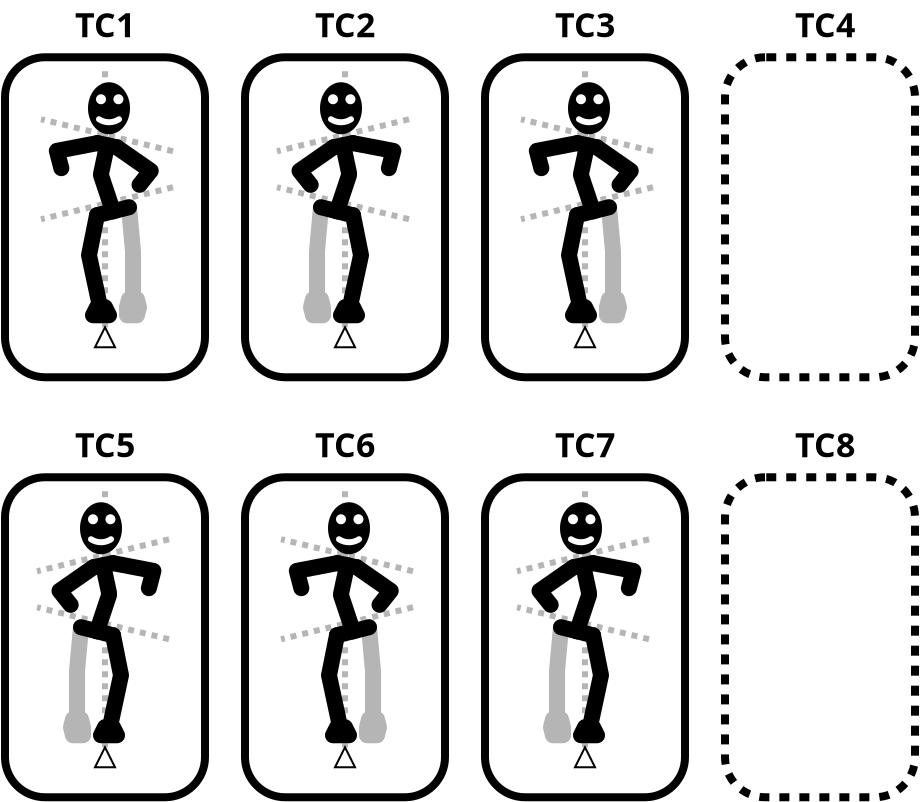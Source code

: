 <?xml version="1.0" encoding="UTF-8"?>
<dia:diagram xmlns:dia="http://www.lysator.liu.se/~alla/dia/">
  <dia:layer name="fondo" visible="true" connectable="true">
    <dia:object type="Standard - Box" version="0" id="O0">
      <dia:attribute name="obj_pos">
        <dia:point val="34,32"/>
      </dia:attribute>
      <dia:attribute name="obj_bb">
        <dia:rectangle val="33.8,31.8;44.2,48.2"/>
      </dia:attribute>
      <dia:attribute name="elem_corner">
        <dia:point val="34,32"/>
      </dia:attribute>
      <dia:attribute name="elem_width">
        <dia:real val="10"/>
      </dia:attribute>
      <dia:attribute name="elem_height">
        <dia:real val="16"/>
      </dia:attribute>
      <dia:attribute name="border_width">
        <dia:real val="0.4"/>
      </dia:attribute>
      <dia:attribute name="show_background">
        <dia:boolean val="true"/>
      </dia:attribute>
      <dia:attribute name="line_join">
        <dia:enum val="1"/>
      </dia:attribute>
      <dia:attribute name="corner_radius">
        <dia:real val="2"/>
      </dia:attribute>
    </dia:object>
    <dia:object type="Standard - Box" version="0" id="O1">
      <dia:attribute name="obj_pos">
        <dia:point val="46,32"/>
      </dia:attribute>
      <dia:attribute name="obj_bb">
        <dia:rectangle val="45.8,31.8;56.2,48.2"/>
      </dia:attribute>
      <dia:attribute name="elem_corner">
        <dia:point val="46,32"/>
      </dia:attribute>
      <dia:attribute name="elem_width">
        <dia:real val="10"/>
      </dia:attribute>
      <dia:attribute name="elem_height">
        <dia:real val="16"/>
      </dia:attribute>
      <dia:attribute name="border_width">
        <dia:real val="0.4"/>
      </dia:attribute>
      <dia:attribute name="show_background">
        <dia:boolean val="true"/>
      </dia:attribute>
      <dia:attribute name="line_join">
        <dia:enum val="1"/>
      </dia:attribute>
      <dia:attribute name="corner_radius">
        <dia:real val="2"/>
      </dia:attribute>
    </dia:object>
    <dia:object type="Standard - Box" version="0" id="O2">
      <dia:attribute name="obj_pos">
        <dia:point val="58,32"/>
      </dia:attribute>
      <dia:attribute name="obj_bb">
        <dia:rectangle val="57.8,31.8;68.2,48.2"/>
      </dia:attribute>
      <dia:attribute name="elem_corner">
        <dia:point val="58,32"/>
      </dia:attribute>
      <dia:attribute name="elem_width">
        <dia:real val="10"/>
      </dia:attribute>
      <dia:attribute name="elem_height">
        <dia:real val="16"/>
      </dia:attribute>
      <dia:attribute name="border_width">
        <dia:real val="0.4"/>
      </dia:attribute>
      <dia:attribute name="show_background">
        <dia:boolean val="true"/>
      </dia:attribute>
      <dia:attribute name="line_join">
        <dia:enum val="1"/>
      </dia:attribute>
      <dia:attribute name="corner_radius">
        <dia:real val="2"/>
      </dia:attribute>
    </dia:object>
    <dia:object type="Standard - Box" version="0" id="O3">
      <dia:attribute name="obj_pos">
        <dia:point val="70,32"/>
      </dia:attribute>
      <dia:attribute name="obj_bb">
        <dia:rectangle val="69.8,31.8;79.7,48.2"/>
      </dia:attribute>
      <dia:attribute name="elem_corner">
        <dia:point val="70,32"/>
      </dia:attribute>
      <dia:attribute name="elem_width">
        <dia:real val="9.5"/>
      </dia:attribute>
      <dia:attribute name="elem_height">
        <dia:real val="16"/>
      </dia:attribute>
      <dia:attribute name="border_width">
        <dia:real val="0.4"/>
      </dia:attribute>
      <dia:attribute name="show_background">
        <dia:boolean val="true"/>
      </dia:attribute>
      <dia:attribute name="line_style">
        <dia:enum val="1"/>
      </dia:attribute>
      <dia:attribute name="dashlength">
        <dia:real val="0.5"/>
      </dia:attribute>
      <dia:attribute name="line_join">
        <dia:enum val="1"/>
      </dia:attribute>
      <dia:attribute name="corner_radius">
        <dia:real val="2"/>
      </dia:attribute>
    </dia:object>
    <dia:object type="Standard - Box" version="0" id="O4">
      <dia:attribute name="obj_pos">
        <dia:point val="34,11"/>
      </dia:attribute>
      <dia:attribute name="obj_bb">
        <dia:rectangle val="33.8,10.8;44.2,27.2"/>
      </dia:attribute>
      <dia:attribute name="elem_corner">
        <dia:point val="34,11"/>
      </dia:attribute>
      <dia:attribute name="elem_width">
        <dia:real val="10"/>
      </dia:attribute>
      <dia:attribute name="elem_height">
        <dia:real val="16"/>
      </dia:attribute>
      <dia:attribute name="border_width">
        <dia:real val="0.4"/>
      </dia:attribute>
      <dia:attribute name="show_background">
        <dia:boolean val="true"/>
      </dia:attribute>
      <dia:attribute name="line_join">
        <dia:enum val="1"/>
      </dia:attribute>
      <dia:attribute name="corner_radius">
        <dia:real val="2"/>
      </dia:attribute>
    </dia:object>
    <dia:object type="Standard - Box" version="0" id="O5">
      <dia:attribute name="obj_pos">
        <dia:point val="46,11"/>
      </dia:attribute>
      <dia:attribute name="obj_bb">
        <dia:rectangle val="45.8,10.8;56.2,27.2"/>
      </dia:attribute>
      <dia:attribute name="elem_corner">
        <dia:point val="46,11"/>
      </dia:attribute>
      <dia:attribute name="elem_width">
        <dia:real val="10"/>
      </dia:attribute>
      <dia:attribute name="elem_height">
        <dia:real val="16"/>
      </dia:attribute>
      <dia:attribute name="border_width">
        <dia:real val="0.4"/>
      </dia:attribute>
      <dia:attribute name="show_background">
        <dia:boolean val="true"/>
      </dia:attribute>
      <dia:attribute name="line_join">
        <dia:enum val="1"/>
      </dia:attribute>
      <dia:attribute name="corner_radius">
        <dia:real val="2"/>
      </dia:attribute>
    </dia:object>
    <dia:object type="Standard - Box" version="0" id="O6">
      <dia:attribute name="obj_pos">
        <dia:point val="58,11"/>
      </dia:attribute>
      <dia:attribute name="obj_bb">
        <dia:rectangle val="57.8,10.8;68.2,27.2"/>
      </dia:attribute>
      <dia:attribute name="elem_corner">
        <dia:point val="58,11"/>
      </dia:attribute>
      <dia:attribute name="elem_width">
        <dia:real val="10"/>
      </dia:attribute>
      <dia:attribute name="elem_height">
        <dia:real val="16"/>
      </dia:attribute>
      <dia:attribute name="border_width">
        <dia:real val="0.4"/>
      </dia:attribute>
      <dia:attribute name="show_background">
        <dia:boolean val="true"/>
      </dia:attribute>
      <dia:attribute name="line_join">
        <dia:enum val="1"/>
      </dia:attribute>
      <dia:attribute name="corner_radius">
        <dia:real val="2"/>
      </dia:attribute>
    </dia:object>
    <dia:object type="Standard - Box" version="0" id="O7">
      <dia:attribute name="obj_pos">
        <dia:point val="70,11"/>
      </dia:attribute>
      <dia:attribute name="obj_bb">
        <dia:rectangle val="69.8,10.8;79.7,27.2"/>
      </dia:attribute>
      <dia:attribute name="elem_corner">
        <dia:point val="70,11"/>
      </dia:attribute>
      <dia:attribute name="elem_width">
        <dia:real val="9.5"/>
      </dia:attribute>
      <dia:attribute name="elem_height">
        <dia:real val="16"/>
      </dia:attribute>
      <dia:attribute name="border_width">
        <dia:real val="0.4"/>
      </dia:attribute>
      <dia:attribute name="show_background">
        <dia:boolean val="true"/>
      </dia:attribute>
      <dia:attribute name="line_style">
        <dia:enum val="1"/>
      </dia:attribute>
      <dia:attribute name="dashlength">
        <dia:real val="0.5"/>
      </dia:attribute>
      <dia:attribute name="line_join">
        <dia:enum val="1"/>
      </dia:attribute>
      <dia:attribute name="corner_radius">
        <dia:real val="2"/>
      </dia:attribute>
    </dia:object>
    <dia:object type="Standard - Text" version="1" id="O8">
      <dia:attribute name="obj_pos">
        <dia:point val="39,10"/>
      </dia:attribute>
      <dia:attribute name="obj_bb">
        <dia:rectangle val="37.212,8.428;40.788,10.4"/>
      </dia:attribute>
      <dia:attribute name="text">
        <dia:composite type="text">
          <dia:attribute name="string">
            <dia:string>#TC1#</dia:string>
          </dia:attribute>
          <dia:attribute name="font">
            <dia:font family="sans" style="80" name="Helvetica-Bold"/>
          </dia:attribute>
          <dia:attribute name="height">
            <dia:real val="2.117"/>
          </dia:attribute>
          <dia:attribute name="pos">
            <dia:point val="39,10"/>
          </dia:attribute>
          <dia:attribute name="color">
            <dia:color val="#000000ff"/>
          </dia:attribute>
          <dia:attribute name="alignment">
            <dia:enum val="1"/>
          </dia:attribute>
        </dia:composite>
      </dia:attribute>
      <dia:attribute name="valign">
        <dia:enum val="3"/>
      </dia:attribute>
    </dia:object>
    <dia:object type="Standard - Text" version="1" id="O9">
      <dia:attribute name="obj_pos">
        <dia:point val="51,10"/>
      </dia:attribute>
      <dia:attribute name="obj_bb">
        <dia:rectangle val="49.212,8.428;52.788,10.4"/>
      </dia:attribute>
      <dia:attribute name="text">
        <dia:composite type="text">
          <dia:attribute name="string">
            <dia:string>#TC2#</dia:string>
          </dia:attribute>
          <dia:attribute name="font">
            <dia:font family="sans" style="80" name="Helvetica-Bold"/>
          </dia:attribute>
          <dia:attribute name="height">
            <dia:real val="2.117"/>
          </dia:attribute>
          <dia:attribute name="pos">
            <dia:point val="51,10"/>
          </dia:attribute>
          <dia:attribute name="color">
            <dia:color val="#000000ff"/>
          </dia:attribute>
          <dia:attribute name="alignment">
            <dia:enum val="1"/>
          </dia:attribute>
        </dia:composite>
      </dia:attribute>
      <dia:attribute name="valign">
        <dia:enum val="3"/>
      </dia:attribute>
    </dia:object>
    <dia:object type="Standard - Text" version="1" id="O10">
      <dia:attribute name="obj_pos">
        <dia:point val="63,10"/>
      </dia:attribute>
      <dia:attribute name="obj_bb">
        <dia:rectangle val="61.212,8.428;64.787,10.4"/>
      </dia:attribute>
      <dia:attribute name="text">
        <dia:composite type="text">
          <dia:attribute name="string">
            <dia:string>#TC3#</dia:string>
          </dia:attribute>
          <dia:attribute name="font">
            <dia:font family="sans" style="80" name="Helvetica-Bold"/>
          </dia:attribute>
          <dia:attribute name="height">
            <dia:real val="2.117"/>
          </dia:attribute>
          <dia:attribute name="pos">
            <dia:point val="63,10"/>
          </dia:attribute>
          <dia:attribute name="color">
            <dia:color val="#000000ff"/>
          </dia:attribute>
          <dia:attribute name="alignment">
            <dia:enum val="1"/>
          </dia:attribute>
        </dia:composite>
      </dia:attribute>
      <dia:attribute name="valign">
        <dia:enum val="3"/>
      </dia:attribute>
    </dia:object>
    <dia:object type="Standard - Text" version="1" id="O11">
      <dia:attribute name="obj_pos">
        <dia:point val="75,10"/>
      </dia:attribute>
      <dia:attribute name="obj_bb">
        <dia:rectangle val="73.213,8.428;76.787,10.4"/>
      </dia:attribute>
      <dia:attribute name="text">
        <dia:composite type="text">
          <dia:attribute name="string">
            <dia:string>#TC4#</dia:string>
          </dia:attribute>
          <dia:attribute name="font">
            <dia:font family="sans" style="80" name="Helvetica-Bold"/>
          </dia:attribute>
          <dia:attribute name="height">
            <dia:real val="2.117"/>
          </dia:attribute>
          <dia:attribute name="pos">
            <dia:point val="75,10"/>
          </dia:attribute>
          <dia:attribute name="color">
            <dia:color val="#000000ff"/>
          </dia:attribute>
          <dia:attribute name="alignment">
            <dia:enum val="1"/>
          </dia:attribute>
        </dia:composite>
      </dia:attribute>
      <dia:attribute name="valign">
        <dia:enum val="3"/>
      </dia:attribute>
    </dia:object>
    <dia:object type="Standard - Text" version="1" id="O12">
      <dia:attribute name="obj_pos">
        <dia:point val="39,31"/>
      </dia:attribute>
      <dia:attribute name="obj_bb">
        <dia:rectangle val="37.212,29.427;40.788,31.4"/>
      </dia:attribute>
      <dia:attribute name="text">
        <dia:composite type="text">
          <dia:attribute name="string">
            <dia:string>#TC5#</dia:string>
          </dia:attribute>
          <dia:attribute name="font">
            <dia:font family="sans" style="80" name="Helvetica-Bold"/>
          </dia:attribute>
          <dia:attribute name="height">
            <dia:real val="2.117"/>
          </dia:attribute>
          <dia:attribute name="pos">
            <dia:point val="39,31"/>
          </dia:attribute>
          <dia:attribute name="color">
            <dia:color val="#000000ff"/>
          </dia:attribute>
          <dia:attribute name="alignment">
            <dia:enum val="1"/>
          </dia:attribute>
        </dia:composite>
      </dia:attribute>
      <dia:attribute name="valign">
        <dia:enum val="3"/>
      </dia:attribute>
    </dia:object>
    <dia:object type="Standard - Text" version="1" id="O13">
      <dia:attribute name="obj_pos">
        <dia:point val="51,31"/>
      </dia:attribute>
      <dia:attribute name="obj_bb">
        <dia:rectangle val="49.212,29.427;52.788,31.4"/>
      </dia:attribute>
      <dia:attribute name="text">
        <dia:composite type="text">
          <dia:attribute name="string">
            <dia:string>#TC6#</dia:string>
          </dia:attribute>
          <dia:attribute name="font">
            <dia:font family="sans" style="80" name="Helvetica-Bold"/>
          </dia:attribute>
          <dia:attribute name="height">
            <dia:real val="2.117"/>
          </dia:attribute>
          <dia:attribute name="pos">
            <dia:point val="51,31"/>
          </dia:attribute>
          <dia:attribute name="color">
            <dia:color val="#000000ff"/>
          </dia:attribute>
          <dia:attribute name="alignment">
            <dia:enum val="1"/>
          </dia:attribute>
        </dia:composite>
      </dia:attribute>
      <dia:attribute name="valign">
        <dia:enum val="3"/>
      </dia:attribute>
    </dia:object>
    <dia:object type="Standard - Text" version="1" id="O14">
      <dia:attribute name="obj_pos">
        <dia:point val="63,31"/>
      </dia:attribute>
      <dia:attribute name="obj_bb">
        <dia:rectangle val="61.212,29.427;64.787,31.4"/>
      </dia:attribute>
      <dia:attribute name="text">
        <dia:composite type="text">
          <dia:attribute name="string">
            <dia:string>#TC7#</dia:string>
          </dia:attribute>
          <dia:attribute name="font">
            <dia:font family="sans" style="80" name="Helvetica-Bold"/>
          </dia:attribute>
          <dia:attribute name="height">
            <dia:real val="2.117"/>
          </dia:attribute>
          <dia:attribute name="pos">
            <dia:point val="63,31"/>
          </dia:attribute>
          <dia:attribute name="color">
            <dia:color val="#000000ff"/>
          </dia:attribute>
          <dia:attribute name="alignment">
            <dia:enum val="1"/>
          </dia:attribute>
        </dia:composite>
      </dia:attribute>
      <dia:attribute name="valign">
        <dia:enum val="3"/>
      </dia:attribute>
    </dia:object>
    <dia:object type="Standard - Text" version="1" id="O15">
      <dia:attribute name="obj_pos">
        <dia:point val="75,31"/>
      </dia:attribute>
      <dia:attribute name="obj_bb">
        <dia:rectangle val="73.213,29.427;76.787,31.4"/>
      </dia:attribute>
      <dia:attribute name="text">
        <dia:composite type="text">
          <dia:attribute name="string">
            <dia:string>#TC8#</dia:string>
          </dia:attribute>
          <dia:attribute name="font">
            <dia:font family="sans" style="80" name="Helvetica-Bold"/>
          </dia:attribute>
          <dia:attribute name="height">
            <dia:real val="2.117"/>
          </dia:attribute>
          <dia:attribute name="pos">
            <dia:point val="75,31"/>
          </dia:attribute>
          <dia:attribute name="color">
            <dia:color val="#000000ff"/>
          </dia:attribute>
          <dia:attribute name="alignment">
            <dia:enum val="1"/>
          </dia:attribute>
        </dia:composite>
      </dia:attribute>
      <dia:attribute name="valign">
        <dia:enum val="3"/>
      </dia:attribute>
    </dia:object>
  </dia:layer>
  <dia:layer name="Nova camada 1" visible="true" connectable="true" active="true">
    <dia:object type="Standard - Line" version="0" id="O16">
      <dia:attribute name="obj_pos">
        <dia:point val="51,11.7"/>
      </dia:attribute>
      <dia:attribute name="obj_bb">
        <dia:rectangle val="50.85,11.55;51.15,24.653"/>
      </dia:attribute>
      <dia:attribute name="conn_endpoints">
        <dia:point val="51,11.7"/>
        <dia:point val="51,24.503"/>
      </dia:attribute>
      <dia:attribute name="numcp">
        <dia:int val="1"/>
      </dia:attribute>
      <dia:attribute name="line_color">
        <dia:color val="#b5b5b5ff"/>
      </dia:attribute>
      <dia:attribute name="line_width">
        <dia:real val="0.3"/>
      </dia:attribute>
      <dia:attribute name="line_style">
        <dia:enum val="4"/>
      </dia:attribute>
      <dia:attribute name="dashlength">
        <dia:real val="3.0"/>
      </dia:attribute>
      <dia:connections>
        <dia:connection handle="1" to="O52" connection="6"/>
      </dia:connections>
    </dia:object>
    <dia:object type="Standard - Line" version="0" id="O17">
      <dia:attribute name="obj_pos">
        <dia:point val="39,11.7"/>
      </dia:attribute>
      <dia:attribute name="obj_bb">
        <dia:rectangle val="38.85,11.55;39.15,24.653"/>
      </dia:attribute>
      <dia:attribute name="conn_endpoints">
        <dia:point val="39,11.7"/>
        <dia:point val="39,24.503"/>
      </dia:attribute>
      <dia:attribute name="numcp">
        <dia:int val="1"/>
      </dia:attribute>
      <dia:attribute name="line_color">
        <dia:color val="#b5b5b5ff"/>
      </dia:attribute>
      <dia:attribute name="line_width">
        <dia:real val="0.3"/>
      </dia:attribute>
      <dia:attribute name="line_style">
        <dia:enum val="4"/>
      </dia:attribute>
      <dia:attribute name="dashlength">
        <dia:real val="3.0"/>
      </dia:attribute>
      <dia:connections>
        <dia:connection handle="1" to="O51" connection="6"/>
      </dia:connections>
    </dia:object>
    <dia:object type="Standard - Line" version="0" id="O18">
      <dia:attribute name="obj_pos">
        <dia:point val="42.4,15.7"/>
      </dia:attribute>
      <dia:attribute name="obj_bb">
        <dia:rectangle val="35.619,13.919;42.581,15.881"/>
      </dia:attribute>
      <dia:attribute name="conn_endpoints">
        <dia:point val="42.4,15.7"/>
        <dia:point val="35.8,14.1"/>
      </dia:attribute>
      <dia:attribute name="numcp">
        <dia:int val="1"/>
      </dia:attribute>
      <dia:attribute name="line_color">
        <dia:color val="#b5b5b5ff"/>
      </dia:attribute>
      <dia:attribute name="line_width">
        <dia:real val="0.3"/>
      </dia:attribute>
      <dia:attribute name="line_style">
        <dia:enum val="4"/>
      </dia:attribute>
      <dia:attribute name="dashlength">
        <dia:real val="3.0"/>
      </dia:attribute>
    </dia:object>
    <dia:object type="Standard - Line" version="0" id="O19">
      <dia:attribute name="obj_pos">
        <dia:point val="54.2,14.1"/>
      </dia:attribute>
      <dia:attribute name="obj_bb">
        <dia:rectangle val="47.419,13.919;54.381,15.881"/>
      </dia:attribute>
      <dia:attribute name="conn_endpoints">
        <dia:point val="54.2,14.1"/>
        <dia:point val="47.6,15.7"/>
      </dia:attribute>
      <dia:attribute name="numcp">
        <dia:int val="1"/>
      </dia:attribute>
      <dia:attribute name="line_color">
        <dia:color val="#b5b5b5ff"/>
      </dia:attribute>
      <dia:attribute name="line_width">
        <dia:real val="0.3"/>
      </dia:attribute>
      <dia:attribute name="line_style">
        <dia:enum val="4"/>
      </dia:attribute>
      <dia:attribute name="dashlength">
        <dia:real val="3.0"/>
      </dia:attribute>
    </dia:object>
    <dia:object type="Standard - Line" version="0" id="O20">
      <dia:attribute name="obj_pos">
        <dia:point val="42.4,17.5"/>
      </dia:attribute>
      <dia:attribute name="obj_bb">
        <dia:rectangle val="35.619,17.319;42.581,19.281"/>
      </dia:attribute>
      <dia:attribute name="conn_endpoints">
        <dia:point val="42.4,17.5"/>
        <dia:point val="35.8,19.1"/>
      </dia:attribute>
      <dia:attribute name="numcp">
        <dia:int val="1"/>
      </dia:attribute>
      <dia:attribute name="line_color">
        <dia:color val="#b5b5b5ff"/>
      </dia:attribute>
      <dia:attribute name="line_width">
        <dia:real val="0.3"/>
      </dia:attribute>
      <dia:attribute name="line_style">
        <dia:enum val="4"/>
      </dia:attribute>
      <dia:attribute name="dashlength">
        <dia:real val="3.0"/>
      </dia:attribute>
    </dia:object>
    <dia:object type="Standard - Line" version="0" id="O21">
      <dia:attribute name="obj_pos">
        <dia:point val="54.2,19.1"/>
      </dia:attribute>
      <dia:attribute name="obj_bb">
        <dia:rectangle val="47.419,17.319;54.381,19.281"/>
      </dia:attribute>
      <dia:attribute name="conn_endpoints">
        <dia:point val="54.2,19.1"/>
        <dia:point val="47.6,17.5"/>
      </dia:attribute>
      <dia:attribute name="numcp">
        <dia:int val="1"/>
      </dia:attribute>
      <dia:attribute name="line_color">
        <dia:color val="#b5b5b5ff"/>
      </dia:attribute>
      <dia:attribute name="line_width">
        <dia:real val="0.3"/>
      </dia:attribute>
      <dia:attribute name="line_style">
        <dia:enum val="4"/>
      </dia:attribute>
      <dia:attribute name="dashlength">
        <dia:real val="3.0"/>
      </dia:attribute>
    </dia:object>
    <dia:object type="Standard - PolyLine" version="0" id="O22">
      <dia:attribute name="obj_pos">
        <dia:point val="40.2,18.5"/>
      </dia:attribute>
      <dia:attribute name="obj_bb">
        <dia:rectangle val="39.765,18.065;40.8,23.1"/>
      </dia:attribute>
      <dia:attribute name="poly_points">
        <dia:point val="40.2,18.5"/>
        <dia:point val="40.4,20.7"/>
        <dia:point val="40.4,23.5"/>
      </dia:attribute>
      <dia:attribute name="line_color">
        <dia:color val="#b5b5b5ff"/>
      </dia:attribute>
      <dia:attribute name="line_width">
        <dia:real val="0.8"/>
      </dia:attribute>
      <dia:attribute name="line_join">
        <dia:enum val="1"/>
      </dia:attribute>
      <dia:attribute name="line_caps">
        <dia:enum val="1"/>
      </dia:attribute>
      <dia:connections>
        <dia:connection handle="2" to="O23" connection="12"/>
      </dia:connections>
    </dia:object>
    <dia:object type="Standard - Polygon" version="0" id="O23">
      <dia:attribute name="obj_pos">
        <dia:point val="40.1,23.9"/>
      </dia:attribute>
      <dia:attribute name="obj_bb">
        <dia:rectangle val="39.7,22.7;41.112,24.3"/>
      </dia:attribute>
      <dia:attribute name="poly_points">
        <dia:point val="40.1,23.9"/>
        <dia:point val="40.6,23.9"/>
        <dia:point val="40.7,23.5"/>
        <dia:point val="40.6,23.1"/>
        <dia:point val="40.2,23.1"/>
        <dia:point val="40.1,23.5"/>
      </dia:attribute>
      <dia:attribute name="line_color">
        <dia:color val="#b5b5b5ff"/>
      </dia:attribute>
      <dia:attribute name="line_width">
        <dia:real val="0.8"/>
      </dia:attribute>
      <dia:attribute name="show_background">
        <dia:boolean val="true"/>
      </dia:attribute>
      <dia:attribute name="line_join">
        <dia:enum val="1"/>
      </dia:attribute>
    </dia:object>
    <dia:object type="Standard - PolyLine" version="0" id="O24">
      <dia:attribute name="obj_pos">
        <dia:point val="38.8,16.9"/>
      </dia:attribute>
      <dia:attribute name="obj_bb">
        <dia:rectangle val="38.294,16.394;39.906,19.206"/>
      </dia:attribute>
      <dia:attribute name="poly_points">
        <dia:point val="38.8,16.9"/>
        <dia:point val="39.4,18.7"/>
      </dia:attribute>
      <dia:attribute name="line_width">
        <dia:real val="0.8"/>
      </dia:attribute>
      <dia:attribute name="line_join">
        <dia:enum val="1"/>
      </dia:attribute>
      <dia:attribute name="line_caps">
        <dia:enum val="1"/>
      </dia:attribute>
    </dia:object>
    <dia:object type="Standard - PolyLine" version="0" id="O25">
      <dia:attribute name="obj_pos">
        <dia:point val="39.4,18.7"/>
      </dia:attribute>
      <dia:attribute name="obj_bb">
        <dia:rectangle val="38.115,18.215;39.885,19.385"/>
      </dia:attribute>
      <dia:attribute name="poly_points">
        <dia:point val="39.4,18.7"/>
        <dia:point val="38.6,18.9"/>
      </dia:attribute>
      <dia:attribute name="line_width">
        <dia:real val="0.8"/>
      </dia:attribute>
      <dia:attribute name="line_join">
        <dia:enum val="1"/>
      </dia:attribute>
      <dia:attribute name="line_caps">
        <dia:enum val="1"/>
      </dia:attribute>
    </dia:object>
    <dia:object type="Standard - PolyLine" version="0" id="O26">
      <dia:attribute name="obj_pos">
        <dia:point val="40.2,18.5"/>
      </dia:attribute>
      <dia:attribute name="obj_bb">
        <dia:rectangle val="38.915,18.015;40.685,19.185"/>
      </dia:attribute>
      <dia:attribute name="poly_points">
        <dia:point val="40.2,18.5"/>
        <dia:point val="39.4,18.7"/>
      </dia:attribute>
      <dia:attribute name="line_width">
        <dia:real val="0.8"/>
      </dia:attribute>
      <dia:attribute name="line_join">
        <dia:enum val="1"/>
      </dia:attribute>
      <dia:attribute name="line_caps">
        <dia:enum val="1"/>
      </dia:attribute>
    </dia:object>
    <dia:object type="Standard - PolyLine" version="0" id="O27">
      <dia:attribute name="obj_pos">
        <dia:point val="38.6,18.9"/>
      </dia:attribute>
      <dia:attribute name="obj_bb">
        <dia:rectangle val="37.791,18.429;39.147,23.575"/>
      </dia:attribute>
      <dia:attribute name="poly_points">
        <dia:point val="38.6,18.9"/>
        <dia:point val="38.2,20.9"/>
        <dia:point val="38.8,23.7"/>
      </dia:attribute>
      <dia:attribute name="line_width">
        <dia:real val="0.8"/>
      </dia:attribute>
      <dia:attribute name="line_join">
        <dia:enum val="1"/>
      </dia:attribute>
      <dia:attribute name="line_caps">
        <dia:enum val="1"/>
      </dia:attribute>
      <dia:connections>
        <dia:connection handle="2" to="O28" connection="8"/>
      </dia:connections>
    </dia:object>
    <dia:object type="Standard - Polygon" version="0" id="O28">
      <dia:attribute name="obj_pos">
        <dia:point val="38.4,23.9"/>
      </dia:attribute>
      <dia:attribute name="obj_bb">
        <dia:rectangle val="37.753,23.1;39.847,24.3"/>
      </dia:attribute>
      <dia:attribute name="poly_points">
        <dia:point val="38.4,23.9"/>
        <dia:point val="39.2,23.9"/>
        <dia:point val="39,23.5"/>
        <dia:point val="38.6,23.5"/>
      </dia:attribute>
      <dia:attribute name="line_width">
        <dia:real val="0.8"/>
      </dia:attribute>
      <dia:attribute name="show_background">
        <dia:boolean val="true"/>
      </dia:attribute>
      <dia:attribute name="line_join">
        <dia:enum val="1"/>
      </dia:attribute>
    </dia:object>
    <dia:group>
      <dia:attribute name="meta">
        <dia:composite type="dict"/>
      </dia:attribute>
      <dia:attribute name="matrix"/>
      <dia:object type="Standard - Ellipse" version="0" id="O29">
        <dia:attribute name="obj_pos">
          <dia:point val="38.2,12.3"/>
        </dia:attribute>
        <dia:attribute name="obj_bb">
          <dia:rectangle val="38.15,12.25;40.25,14.85"/>
        </dia:attribute>
        <dia:attribute name="elem_corner">
          <dia:point val="38.2,12.3"/>
        </dia:attribute>
        <dia:attribute name="elem_width">
          <dia:real val="2"/>
        </dia:attribute>
        <dia:attribute name="elem_height">
          <dia:real val="2.5"/>
        </dia:attribute>
        <dia:attribute name="border_width">
          <dia:real val="0.1"/>
        </dia:attribute>
        <dia:attribute name="inner_color">
          <dia:color val="#000000ff"/>
        </dia:attribute>
      </dia:object>
      <dia:object type="Standard - Ellipse" version="0" id="O30">
        <dia:attribute name="obj_pos">
          <dia:point val="39.372,12.8"/>
        </dia:attribute>
        <dia:attribute name="obj_bb">
          <dia:rectangle val="39.322,12.75;40.022,13.45"/>
        </dia:attribute>
        <dia:attribute name="elem_corner">
          <dia:point val="39.372,12.8"/>
        </dia:attribute>
        <dia:attribute name="elem_width">
          <dia:real val="0.6"/>
        </dia:attribute>
        <dia:attribute name="elem_height">
          <dia:real val="0.6"/>
        </dia:attribute>
      </dia:object>
      <dia:object type="Standard - Ellipse" version="0" id="O31">
        <dia:attribute name="obj_pos">
          <dia:point val="38.5,12.8"/>
        </dia:attribute>
        <dia:attribute name="obj_bb">
          <dia:rectangle val="38.45,12.75;39.15,13.45"/>
        </dia:attribute>
        <dia:attribute name="elem_corner">
          <dia:point val="38.5,12.8"/>
        </dia:attribute>
        <dia:attribute name="elem_width">
          <dia:real val="0.6"/>
        </dia:attribute>
        <dia:attribute name="elem_height">
          <dia:real val="0.6"/>
        </dia:attribute>
      </dia:object>
      <dia:object type="Standard - BezierLine" version="0" id="O32">
        <dia:attribute name="obj_pos">
          <dia:point val="38.7,14.1"/>
        </dia:attribute>
        <dia:attribute name="obj_bb">
          <dia:rectangle val="38.492,13.892;39.908,14.4"/>
        </dia:attribute>
        <dia:attribute name="bez_points">
          <dia:point val="38.7,14.1"/>
          <dia:point val="39,14.3"/>
          <dia:point val="39.4,14.3"/>
          <dia:point val="39.7,14.1"/>
        </dia:attribute>
        <dia:attribute name="corner_types">
          <dia:enum val="0"/>
          <dia:enum val="0"/>
        </dia:attribute>
        <dia:attribute name="line_color">
          <dia:color val="#ffffffff"/>
        </dia:attribute>
        <dia:attribute name="line_width">
          <dia:real val="0.3"/>
        </dia:attribute>
        <dia:attribute name="line_join">
          <dia:enum val="1"/>
        </dia:attribute>
        <dia:attribute name="line_caps">
          <dia:enum val="1"/>
        </dia:attribute>
      </dia:object>
    </dia:group>
    <dia:object type="Standard - PolyLine" version="0" id="O33">
      <dia:attribute name="obj_pos">
        <dia:point val="49.8,18.5"/>
      </dia:attribute>
      <dia:attribute name="obj_bb">
        <dia:rectangle val="49.2,18.065;50.235,23.5"/>
      </dia:attribute>
      <dia:attribute name="poly_points">
        <dia:point val="49.8,18.5"/>
        <dia:point val="49.6,20.7"/>
        <dia:point val="49.6,23.1"/>
      </dia:attribute>
      <dia:attribute name="line_color">
        <dia:color val="#b5b5b5ff"/>
      </dia:attribute>
      <dia:attribute name="line_width">
        <dia:real val="0.8"/>
      </dia:attribute>
      <dia:attribute name="line_join">
        <dia:enum val="1"/>
      </dia:attribute>
      <dia:attribute name="line_caps">
        <dia:enum val="1"/>
      </dia:attribute>
    </dia:object>
    <dia:object type="Standard - PolyLine" version="0" id="O34">
      <dia:attribute name="obj_pos">
        <dia:point val="51.2,16.9"/>
      </dia:attribute>
      <dia:attribute name="obj_bb">
        <dia:rectangle val="50.094,16.394;51.706,19.206"/>
      </dia:attribute>
      <dia:attribute name="poly_points">
        <dia:point val="51.2,16.9"/>
        <dia:point val="50.6,18.7"/>
      </dia:attribute>
      <dia:attribute name="line_width">
        <dia:real val="0.8"/>
      </dia:attribute>
      <dia:attribute name="line_join">
        <dia:enum val="1"/>
      </dia:attribute>
      <dia:attribute name="line_caps">
        <dia:enum val="1"/>
      </dia:attribute>
    </dia:object>
    <dia:object type="Standard - PolyLine" version="0" id="O35">
      <dia:attribute name="obj_pos">
        <dia:point val="50.6,18.7"/>
      </dia:attribute>
      <dia:attribute name="obj_bb">
        <dia:rectangle val="49.315,18.015;51.085,19.185"/>
      </dia:attribute>
      <dia:attribute name="poly_points">
        <dia:point val="50.6,18.7"/>
        <dia:point val="49.8,18.5"/>
      </dia:attribute>
      <dia:attribute name="line_width">
        <dia:real val="0.8"/>
      </dia:attribute>
      <dia:attribute name="line_join">
        <dia:enum val="1"/>
      </dia:attribute>
      <dia:attribute name="line_caps">
        <dia:enum val="1"/>
      </dia:attribute>
    </dia:object>
    <dia:object type="Standard - PolyLine" version="0" id="O36">
      <dia:attribute name="obj_pos">
        <dia:point val="51.4,18.9"/>
      </dia:attribute>
      <dia:attribute name="obj_bb">
        <dia:rectangle val="50.115,18.215;51.885,19.385"/>
      </dia:attribute>
      <dia:attribute name="poly_points">
        <dia:point val="51.4,18.9"/>
        <dia:point val="50.6,18.7"/>
      </dia:attribute>
      <dia:attribute name="line_width">
        <dia:real val="0.8"/>
      </dia:attribute>
      <dia:attribute name="line_join">
        <dia:enum val="1"/>
      </dia:attribute>
      <dia:attribute name="line_caps">
        <dia:enum val="1"/>
      </dia:attribute>
    </dia:object>
    <dia:object type="Standard - PolyLine" version="0" id="O37">
      <dia:attribute name="obj_pos">
        <dia:point val="51.4,18.9"/>
      </dia:attribute>
      <dia:attribute name="obj_bb">
        <dia:rectangle val="50.853,18.429;52.209,23.575"/>
      </dia:attribute>
      <dia:attribute name="poly_points">
        <dia:point val="51.4,18.9"/>
        <dia:point val="51.8,20.9"/>
        <dia:point val="51.2,23.7"/>
      </dia:attribute>
      <dia:attribute name="line_width">
        <dia:real val="0.8"/>
      </dia:attribute>
      <dia:attribute name="line_join">
        <dia:enum val="1"/>
      </dia:attribute>
      <dia:attribute name="line_caps">
        <dia:enum val="1"/>
      </dia:attribute>
      <dia:connections>
        <dia:connection handle="2" to="O38" connection="8"/>
      </dia:connections>
    </dia:object>
    <dia:object type="Standard - Polygon" version="0" id="O38">
      <dia:attribute name="obj_pos">
        <dia:point val="50.8,23.9"/>
      </dia:attribute>
      <dia:attribute name="obj_bb">
        <dia:rectangle val="50.153,23.1;52.247,24.3"/>
      </dia:attribute>
      <dia:attribute name="poly_points">
        <dia:point val="50.8,23.9"/>
        <dia:point val="51.6,23.9"/>
        <dia:point val="51.4,23.5"/>
        <dia:point val="51,23.5"/>
      </dia:attribute>
      <dia:attribute name="line_width">
        <dia:real val="0.8"/>
      </dia:attribute>
      <dia:attribute name="show_background">
        <dia:boolean val="true"/>
      </dia:attribute>
      <dia:attribute name="line_join">
        <dia:enum val="1"/>
      </dia:attribute>
    </dia:object>
    <dia:group>
      <dia:attribute name="meta">
        <dia:composite type="dict"/>
      </dia:attribute>
      <dia:attribute name="matrix"/>
      <dia:object type="Standard - Ellipse" version="0" id="O39">
        <dia:attribute name="obj_pos">
          <dia:point val="49.8,12.3"/>
        </dia:attribute>
        <dia:attribute name="obj_bb">
          <dia:rectangle val="49.75,12.25;51.85,14.85"/>
        </dia:attribute>
        <dia:attribute name="elem_corner">
          <dia:point val="49.8,12.3"/>
        </dia:attribute>
        <dia:attribute name="elem_width">
          <dia:real val="2"/>
        </dia:attribute>
        <dia:attribute name="elem_height">
          <dia:real val="2.5"/>
        </dia:attribute>
        <dia:attribute name="border_width">
          <dia:real val="0.1"/>
        </dia:attribute>
        <dia:attribute name="inner_color">
          <dia:color val="#000000ff"/>
        </dia:attribute>
      </dia:object>
      <dia:object type="Standard - Ellipse" version="0" id="O40">
        <dia:attribute name="obj_pos">
          <dia:point val="50.972,12.8"/>
        </dia:attribute>
        <dia:attribute name="obj_bb">
          <dia:rectangle val="50.922,12.75;51.622,13.45"/>
        </dia:attribute>
        <dia:attribute name="elem_corner">
          <dia:point val="50.972,12.8"/>
        </dia:attribute>
        <dia:attribute name="elem_width">
          <dia:real val="0.6"/>
        </dia:attribute>
        <dia:attribute name="elem_height">
          <dia:real val="0.6"/>
        </dia:attribute>
      </dia:object>
      <dia:object type="Standard - Ellipse" version="0" id="O41">
        <dia:attribute name="obj_pos">
          <dia:point val="50.1,12.8"/>
        </dia:attribute>
        <dia:attribute name="obj_bb">
          <dia:rectangle val="50.05,12.75;50.75,13.45"/>
        </dia:attribute>
        <dia:attribute name="elem_corner">
          <dia:point val="50.1,12.8"/>
        </dia:attribute>
        <dia:attribute name="elem_width">
          <dia:real val="0.6"/>
        </dia:attribute>
        <dia:attribute name="elem_height">
          <dia:real val="0.6"/>
        </dia:attribute>
      </dia:object>
      <dia:object type="Standard - BezierLine" version="0" id="O42">
        <dia:attribute name="obj_pos">
          <dia:point val="50.3,14.1"/>
        </dia:attribute>
        <dia:attribute name="obj_bb">
          <dia:rectangle val="50.092,13.892;51.508,14.4"/>
        </dia:attribute>
        <dia:attribute name="bez_points">
          <dia:point val="50.3,14.1"/>
          <dia:point val="50.6,14.3"/>
          <dia:point val="51,14.3"/>
          <dia:point val="51.3,14.1"/>
        </dia:attribute>
        <dia:attribute name="corner_types">
          <dia:enum val="0"/>
          <dia:enum val="0"/>
        </dia:attribute>
        <dia:attribute name="line_color">
          <dia:color val="#ffffffff"/>
        </dia:attribute>
        <dia:attribute name="line_width">
          <dia:real val="0.3"/>
        </dia:attribute>
        <dia:attribute name="line_join">
          <dia:enum val="1"/>
        </dia:attribute>
        <dia:attribute name="line_caps">
          <dia:enum val="1"/>
        </dia:attribute>
      </dia:object>
    </dia:group>
    <dia:group>
      <dia:attribute name="meta">
        <dia:composite type="dict"/>
      </dia:attribute>
      <dia:attribute name="matrix">
        <dia:matrix xx="0.978" xy="0.208" yx="-0.208" yy="0.978" x0="8.436" y0="4.599"/>
      </dia:attribute>
      <dia:object type="Standard - PolyLine" version="0" id="O43">
        <dia:attribute name="obj_pos">
          <dia:point val="39.8,19.4"/>
        </dia:attribute>
        <dia:attribute name="obj_bb">
          <dia:rectangle val="39.276,18.876;42.249,21.537"/>
        </dia:attribute>
        <dia:attribute name="poly_points">
          <dia:point val="39.8,19.4"/>
          <dia:point val="41.7,20.2"/>
          <dia:point val="41.3,21"/>
        </dia:attribute>
        <dia:attribute name="line_width">
          <dia:real val="0.8"/>
        </dia:attribute>
        <dia:attribute name="line_join">
          <dia:enum val="1"/>
        </dia:attribute>
        <dia:attribute name="line_caps">
          <dia:enum val="1"/>
        </dia:attribute>
      </dia:object>
      <dia:object type="Standard - PolyLine" version="0" id="O44">
        <dia:attribute name="obj_pos">
          <dia:point val="38.8,19.4"/>
        </dia:attribute>
        <dia:attribute name="obj_bb">
          <dia:rectangle val="36.351,18.876;39.324,21.537"/>
        </dia:attribute>
        <dia:attribute name="poly_points">
          <dia:point val="38.8,19.4"/>
          <dia:point val="36.9,20.2"/>
          <dia:point val="37.3,21"/>
        </dia:attribute>
        <dia:attribute name="line_width">
          <dia:real val="0.8"/>
        </dia:attribute>
        <dia:attribute name="line_join">
          <dia:enum val="1"/>
        </dia:attribute>
        <dia:attribute name="line_caps">
          <dia:enum val="1"/>
        </dia:attribute>
        <dia:connections>
          <dia:connection handle="0" to="O45" connection="0"/>
        </dia:connections>
      </dia:object>
      <dia:object type="Standard - Line" version="0" id="O45">
        <dia:attribute name="obj_pos">
          <dia:point val="38.8,19.4"/>
        </dia:attribute>
        <dia:attribute name="obj_bb">
          <dia:rectangle val="38.4,19;40.2,19.8"/>
        </dia:attribute>
        <dia:attribute name="conn_endpoints">
          <dia:point val="38.8,19.4"/>
          <dia:point val="39.8,19.4"/>
        </dia:attribute>
        <dia:attribute name="numcp">
          <dia:int val="1"/>
        </dia:attribute>
        <dia:attribute name="line_width">
          <dia:real val="0.8"/>
        </dia:attribute>
        <dia:attribute name="line_caps">
          <dia:enum val="1"/>
        </dia:attribute>
      </dia:object>
      <dia:object type="Standard - PolyLine" version="0" id="O46">
        <dia:attribute name="obj_pos">
          <dia:point val="39.3,19.4"/>
        </dia:attribute>
        <dia:attribute name="obj_bb">
          <dia:rectangle val="38.9,19;39.7,21.2"/>
        </dia:attribute>
        <dia:attribute name="poly_points">
          <dia:point val="39.3,19.4"/>
          <dia:point val="39.3,20.8"/>
        </dia:attribute>
        <dia:attribute name="line_width">
          <dia:real val="0.8"/>
        </dia:attribute>
        <dia:attribute name="line_join">
          <dia:enum val="1"/>
        </dia:attribute>
        <dia:attribute name="line_caps">
          <dia:enum val="1"/>
        </dia:attribute>
      </dia:object>
    </dia:group>
    <dia:group>
      <dia:attribute name="meta">
        <dia:composite type="dict"/>
      </dia:attribute>
      <dia:attribute name="matrix">
        <dia:matrix xx="0.978" xy="-0.208" yx="0.208" yy="0.978" x0="7.787" y0="-5.575"/>
      </dia:attribute>
      <dia:object type="Standard - PolyLine" version="0" id="O47">
        <dia:attribute name="obj_pos">
          <dia:point val="35.5,14"/>
        </dia:attribute>
        <dia:attribute name="obj_bb">
          <dia:rectangle val="34.976,13.476;37.949,16.137"/>
        </dia:attribute>
        <dia:attribute name="poly_points">
          <dia:point val="35.5,14"/>
          <dia:point val="37.4,14.8"/>
          <dia:point val="37,15.6"/>
        </dia:attribute>
        <dia:attribute name="line_width">
          <dia:real val="0.8"/>
        </dia:attribute>
        <dia:attribute name="line_join">
          <dia:enum val="1"/>
        </dia:attribute>
        <dia:attribute name="line_caps">
          <dia:enum val="1"/>
        </dia:attribute>
      </dia:object>
      <dia:object type="Standard - PolyLine" version="0" id="O48">
        <dia:attribute name="obj_pos">
          <dia:point val="34.5,14"/>
        </dia:attribute>
        <dia:attribute name="obj_bb">
          <dia:rectangle val="32.051,13.476;35.024,16.137"/>
        </dia:attribute>
        <dia:attribute name="poly_points">
          <dia:point val="34.5,14"/>
          <dia:point val="32.6,14.8"/>
          <dia:point val="33,15.6"/>
        </dia:attribute>
        <dia:attribute name="line_width">
          <dia:real val="0.8"/>
        </dia:attribute>
        <dia:attribute name="line_join">
          <dia:enum val="1"/>
        </dia:attribute>
        <dia:attribute name="line_caps">
          <dia:enum val="1"/>
        </dia:attribute>
        <dia:connections>
          <dia:connection handle="0" to="O49" connection="0"/>
        </dia:connections>
      </dia:object>
      <dia:object type="Standard - Line" version="0" id="O49">
        <dia:attribute name="obj_pos">
          <dia:point val="34.5,14"/>
        </dia:attribute>
        <dia:attribute name="obj_bb">
          <dia:rectangle val="34.1,13.6;35.9,14.4"/>
        </dia:attribute>
        <dia:attribute name="conn_endpoints">
          <dia:point val="34.5,14"/>
          <dia:point val="35.5,14"/>
        </dia:attribute>
        <dia:attribute name="numcp">
          <dia:int val="1"/>
        </dia:attribute>
        <dia:attribute name="line_width">
          <dia:real val="0.8"/>
        </dia:attribute>
        <dia:attribute name="line_caps">
          <dia:enum val="1"/>
        </dia:attribute>
      </dia:object>
      <dia:object type="Standard - PolyLine" version="0" id="O50">
        <dia:attribute name="obj_pos">
          <dia:point val="35,14"/>
        </dia:attribute>
        <dia:attribute name="obj_bb">
          <dia:rectangle val="34.6,13.6;35.4,15.8"/>
        </dia:attribute>
        <dia:attribute name="poly_points">
          <dia:point val="35,14"/>
          <dia:point val="35,15.4"/>
        </dia:attribute>
        <dia:attribute name="line_width">
          <dia:real val="0.8"/>
        </dia:attribute>
        <dia:attribute name="line_join">
          <dia:enum val="1"/>
        </dia:attribute>
        <dia:attribute name="line_caps">
          <dia:enum val="1"/>
        </dia:attribute>
      </dia:object>
    </dia:group>
    <dia:object type="Standard - Polygon" version="0" id="O51">
      <dia:attribute name="obj_pos">
        <dia:point val="39,24.5"/>
      </dia:attribute>
      <dia:attribute name="obj_bb">
        <dia:rectangle val="38.419,24.388;39.581,25.55"/>
      </dia:attribute>
      <dia:attribute name="poly_points">
        <dia:point val="39,24.5"/>
        <dia:point val="39.5,25.5"/>
        <dia:point val="38.5,25.5"/>
      </dia:attribute>
      <dia:attribute name="inner_color">
        <dia:color val="#000000ff"/>
      </dia:attribute>
      <dia:attribute name="show_background">
        <dia:boolean val="false"/>
      </dia:attribute>
    </dia:object>
    <dia:object type="Standard - Polygon" version="0" id="O52">
      <dia:attribute name="obj_pos">
        <dia:point val="51,24.5"/>
      </dia:attribute>
      <dia:attribute name="obj_bb">
        <dia:rectangle val="50.419,24.388;51.581,25.55"/>
      </dia:attribute>
      <dia:attribute name="poly_points">
        <dia:point val="51,24.5"/>
        <dia:point val="51.5,25.5"/>
        <dia:point val="50.5,25.5"/>
      </dia:attribute>
      <dia:attribute name="inner_color">
        <dia:color val="#000000ff"/>
      </dia:attribute>
      <dia:attribute name="show_background">
        <dia:boolean val="false"/>
      </dia:attribute>
    </dia:object>
    <dia:object type="Standard - Path" version="0" id="O53">
      <dia:attribute name="obj_pos">
        <dia:point val="49.9,23.9"/>
      </dia:attribute>
      <dia:attribute name="obj_bb">
        <dia:rectangle val="48.888,22.7;50.3,24.3"/>
      </dia:attribute>
      <dia:attribute name="meta">
        <dia:composite type="dict"/>
      </dia:attribute>
      <dia:attribute name="bez_points">
        <dia:bezpoint type="moveto" p1="49.9,23.9"/>
        <dia:bezpoint type="lineto" p1="49.4,23.9"/>
        <dia:bezpoint type="lineto" p1="49.3,23.5"/>
        <dia:bezpoint type="lineto" p1="49.4,23.1"/>
        <dia:bezpoint type="lineto" p1="49.8,23.1"/>
        <dia:bezpoint type="lineto" p1="49.9,23.5"/>
        <dia:bezpoint type="lineto" p1="49.9,23.9"/>
      </dia:attribute>
      <dia:attribute name="stroke_or_fill">
        <dia:enum val="3"/>
      </dia:attribute>
      <dia:attribute name="line_width">
        <dia:real val="0.8"/>
      </dia:attribute>
      <dia:attribute name="line_colour">
        <dia:color val="#b5b5b5ff"/>
      </dia:attribute>
      <dia:attribute name="line_style">
        <dia:enum val="0"/>
        <dia:real val="1"/>
      </dia:attribute>
      <dia:attribute name="line_join">
        <dia:enum val="1"/>
      </dia:attribute>
      <dia:attribute name="line_caps">
        <dia:enum val="0"/>
      </dia:attribute>
      <dia:attribute name="fill_colour">
        <dia:color val="#ffffffff"/>
      </dia:attribute>
      <dia:attribute name="show_control_lines">
        <dia:boolean val="false"/>
      </dia:attribute>
      <dia:attribute name="pattern"/>
    </dia:object>
    <dia:object type="Standard - Line" version="0" id="O54">
      <dia:attribute name="obj_pos">
        <dia:point val="63,11.7"/>
      </dia:attribute>
      <dia:attribute name="obj_bb">
        <dia:rectangle val="62.85,11.55;63.15,24.653"/>
      </dia:attribute>
      <dia:attribute name="conn_endpoints">
        <dia:point val="63,11.7"/>
        <dia:point val="63,24.503"/>
      </dia:attribute>
      <dia:attribute name="numcp">
        <dia:int val="1"/>
      </dia:attribute>
      <dia:attribute name="line_color">
        <dia:color val="#b5b5b5ff"/>
      </dia:attribute>
      <dia:attribute name="line_width">
        <dia:real val="0.3"/>
      </dia:attribute>
      <dia:attribute name="line_style">
        <dia:enum val="4"/>
      </dia:attribute>
      <dia:attribute name="dashlength">
        <dia:real val="3.0"/>
      </dia:attribute>
      <dia:connections>
        <dia:connection handle="1" to="O72" connection="6"/>
      </dia:connections>
    </dia:object>
    <dia:object type="Standard - Line" version="0" id="O55">
      <dia:attribute name="obj_pos">
        <dia:point val="66.4,15.7"/>
      </dia:attribute>
      <dia:attribute name="obj_bb">
        <dia:rectangle val="59.619,13.919;66.581,15.881"/>
      </dia:attribute>
      <dia:attribute name="conn_endpoints">
        <dia:point val="66.4,15.7"/>
        <dia:point val="59.8,14.1"/>
      </dia:attribute>
      <dia:attribute name="numcp">
        <dia:int val="1"/>
      </dia:attribute>
      <dia:attribute name="line_color">
        <dia:color val="#b5b5b5ff"/>
      </dia:attribute>
      <dia:attribute name="line_width">
        <dia:real val="0.3"/>
      </dia:attribute>
      <dia:attribute name="line_style">
        <dia:enum val="4"/>
      </dia:attribute>
      <dia:attribute name="dashlength">
        <dia:real val="3.0"/>
      </dia:attribute>
    </dia:object>
    <dia:object type="Standard - Line" version="0" id="O56">
      <dia:attribute name="obj_pos">
        <dia:point val="66.4,17.5"/>
      </dia:attribute>
      <dia:attribute name="obj_bb">
        <dia:rectangle val="59.619,17.319;66.581,19.281"/>
      </dia:attribute>
      <dia:attribute name="conn_endpoints">
        <dia:point val="66.4,17.5"/>
        <dia:point val="59.8,19.1"/>
      </dia:attribute>
      <dia:attribute name="numcp">
        <dia:int val="1"/>
      </dia:attribute>
      <dia:attribute name="line_color">
        <dia:color val="#b5b5b5ff"/>
      </dia:attribute>
      <dia:attribute name="line_width">
        <dia:real val="0.3"/>
      </dia:attribute>
      <dia:attribute name="line_style">
        <dia:enum val="4"/>
      </dia:attribute>
      <dia:attribute name="dashlength">
        <dia:real val="3.0"/>
      </dia:attribute>
    </dia:object>
    <dia:object type="Standard - PolyLine" version="0" id="O57">
      <dia:attribute name="obj_pos">
        <dia:point val="64.2,18.5"/>
      </dia:attribute>
      <dia:attribute name="obj_bb">
        <dia:rectangle val="63.765,18.065;64.8,23.1"/>
      </dia:attribute>
      <dia:attribute name="poly_points">
        <dia:point val="64.2,18.5"/>
        <dia:point val="64.4,20.7"/>
        <dia:point val="64.4,23.5"/>
      </dia:attribute>
      <dia:attribute name="line_color">
        <dia:color val="#b5b5b5ff"/>
      </dia:attribute>
      <dia:attribute name="line_width">
        <dia:real val="0.8"/>
      </dia:attribute>
      <dia:attribute name="line_join">
        <dia:enum val="1"/>
      </dia:attribute>
      <dia:attribute name="line_caps">
        <dia:enum val="1"/>
      </dia:attribute>
      <dia:connections>
        <dia:connection handle="2" to="O58" connection="12"/>
      </dia:connections>
    </dia:object>
    <dia:object type="Standard - Polygon" version="0" id="O58">
      <dia:attribute name="obj_pos">
        <dia:point val="64.1,23.9"/>
      </dia:attribute>
      <dia:attribute name="obj_bb">
        <dia:rectangle val="63.7,22.7;65.112,24.3"/>
      </dia:attribute>
      <dia:attribute name="poly_points">
        <dia:point val="64.1,23.9"/>
        <dia:point val="64.6,23.9"/>
        <dia:point val="64.7,23.5"/>
        <dia:point val="64.6,23.1"/>
        <dia:point val="64.2,23.1"/>
        <dia:point val="64.1,23.5"/>
      </dia:attribute>
      <dia:attribute name="line_color">
        <dia:color val="#b5b5b5ff"/>
      </dia:attribute>
      <dia:attribute name="line_width">
        <dia:real val="0.8"/>
      </dia:attribute>
      <dia:attribute name="show_background">
        <dia:boolean val="true"/>
      </dia:attribute>
      <dia:attribute name="line_join">
        <dia:enum val="1"/>
      </dia:attribute>
    </dia:object>
    <dia:object type="Standard - PolyLine" version="0" id="O59">
      <dia:attribute name="obj_pos">
        <dia:point val="62.8,16.9"/>
      </dia:attribute>
      <dia:attribute name="obj_bb">
        <dia:rectangle val="62.294,16.394;63.906,19.206"/>
      </dia:attribute>
      <dia:attribute name="poly_points">
        <dia:point val="62.8,16.9"/>
        <dia:point val="63.4,18.7"/>
      </dia:attribute>
      <dia:attribute name="line_width">
        <dia:real val="0.8"/>
      </dia:attribute>
      <dia:attribute name="line_join">
        <dia:enum val="1"/>
      </dia:attribute>
      <dia:attribute name="line_caps">
        <dia:enum val="1"/>
      </dia:attribute>
    </dia:object>
    <dia:object type="Standard - PolyLine" version="0" id="O60">
      <dia:attribute name="obj_pos">
        <dia:point val="63.4,18.7"/>
      </dia:attribute>
      <dia:attribute name="obj_bb">
        <dia:rectangle val="62.115,18.215;63.885,19.385"/>
      </dia:attribute>
      <dia:attribute name="poly_points">
        <dia:point val="63.4,18.7"/>
        <dia:point val="62.6,18.9"/>
      </dia:attribute>
      <dia:attribute name="line_width">
        <dia:real val="0.8"/>
      </dia:attribute>
      <dia:attribute name="line_join">
        <dia:enum val="1"/>
      </dia:attribute>
      <dia:attribute name="line_caps">
        <dia:enum val="1"/>
      </dia:attribute>
    </dia:object>
    <dia:object type="Standard - PolyLine" version="0" id="O61">
      <dia:attribute name="obj_pos">
        <dia:point val="64.2,18.5"/>
      </dia:attribute>
      <dia:attribute name="obj_bb">
        <dia:rectangle val="62.915,18.015;64.685,19.185"/>
      </dia:attribute>
      <dia:attribute name="poly_points">
        <dia:point val="64.2,18.5"/>
        <dia:point val="63.4,18.7"/>
      </dia:attribute>
      <dia:attribute name="line_width">
        <dia:real val="0.8"/>
      </dia:attribute>
      <dia:attribute name="line_join">
        <dia:enum val="1"/>
      </dia:attribute>
      <dia:attribute name="line_caps">
        <dia:enum val="1"/>
      </dia:attribute>
    </dia:object>
    <dia:object type="Standard - PolyLine" version="0" id="O62">
      <dia:attribute name="obj_pos">
        <dia:point val="62.6,18.9"/>
      </dia:attribute>
      <dia:attribute name="obj_bb">
        <dia:rectangle val="61.791,18.429;63.147,23.575"/>
      </dia:attribute>
      <dia:attribute name="poly_points">
        <dia:point val="62.6,18.9"/>
        <dia:point val="62.2,20.9"/>
        <dia:point val="62.8,23.7"/>
      </dia:attribute>
      <dia:attribute name="line_width">
        <dia:real val="0.8"/>
      </dia:attribute>
      <dia:attribute name="line_join">
        <dia:enum val="1"/>
      </dia:attribute>
      <dia:attribute name="line_caps">
        <dia:enum val="1"/>
      </dia:attribute>
      <dia:connections>
        <dia:connection handle="2" to="O63" connection="8"/>
      </dia:connections>
    </dia:object>
    <dia:object type="Standard - Polygon" version="0" id="O63">
      <dia:attribute name="obj_pos">
        <dia:point val="62.4,23.9"/>
      </dia:attribute>
      <dia:attribute name="obj_bb">
        <dia:rectangle val="61.753,23.1;63.847,24.3"/>
      </dia:attribute>
      <dia:attribute name="poly_points">
        <dia:point val="62.4,23.9"/>
        <dia:point val="63.2,23.9"/>
        <dia:point val="63,23.5"/>
        <dia:point val="62.6,23.5"/>
      </dia:attribute>
      <dia:attribute name="line_width">
        <dia:real val="0.8"/>
      </dia:attribute>
      <dia:attribute name="show_background">
        <dia:boolean val="true"/>
      </dia:attribute>
      <dia:attribute name="line_join">
        <dia:enum val="1"/>
      </dia:attribute>
    </dia:object>
    <dia:group>
      <dia:attribute name="meta">
        <dia:composite type="dict"/>
      </dia:attribute>
      <dia:attribute name="matrix"/>
      <dia:object type="Standard - Ellipse" version="0" id="O64">
        <dia:attribute name="obj_pos">
          <dia:point val="62.2,12.3"/>
        </dia:attribute>
        <dia:attribute name="obj_bb">
          <dia:rectangle val="62.15,12.25;64.25,14.85"/>
        </dia:attribute>
        <dia:attribute name="elem_corner">
          <dia:point val="62.2,12.3"/>
        </dia:attribute>
        <dia:attribute name="elem_width">
          <dia:real val="2"/>
        </dia:attribute>
        <dia:attribute name="elem_height">
          <dia:real val="2.5"/>
        </dia:attribute>
        <dia:attribute name="border_width">
          <dia:real val="0.1"/>
        </dia:attribute>
        <dia:attribute name="inner_color">
          <dia:color val="#000000ff"/>
        </dia:attribute>
      </dia:object>
      <dia:object type="Standard - Ellipse" version="0" id="O65">
        <dia:attribute name="obj_pos">
          <dia:point val="63.372,12.8"/>
        </dia:attribute>
        <dia:attribute name="obj_bb">
          <dia:rectangle val="63.322,12.75;64.022,13.45"/>
        </dia:attribute>
        <dia:attribute name="elem_corner">
          <dia:point val="63.372,12.8"/>
        </dia:attribute>
        <dia:attribute name="elem_width">
          <dia:real val="0.6"/>
        </dia:attribute>
        <dia:attribute name="elem_height">
          <dia:real val="0.6"/>
        </dia:attribute>
      </dia:object>
      <dia:object type="Standard - Ellipse" version="0" id="O66">
        <dia:attribute name="obj_pos">
          <dia:point val="62.5,12.8"/>
        </dia:attribute>
        <dia:attribute name="obj_bb">
          <dia:rectangle val="62.45,12.75;63.15,13.45"/>
        </dia:attribute>
        <dia:attribute name="elem_corner">
          <dia:point val="62.5,12.8"/>
        </dia:attribute>
        <dia:attribute name="elem_width">
          <dia:real val="0.6"/>
        </dia:attribute>
        <dia:attribute name="elem_height">
          <dia:real val="0.6"/>
        </dia:attribute>
      </dia:object>
      <dia:object type="Standard - BezierLine" version="0" id="O67">
        <dia:attribute name="obj_pos">
          <dia:point val="62.7,14.1"/>
        </dia:attribute>
        <dia:attribute name="obj_bb">
          <dia:rectangle val="62.492,13.892;63.908,14.4"/>
        </dia:attribute>
        <dia:attribute name="bez_points">
          <dia:point val="62.7,14.1"/>
          <dia:point val="63,14.3"/>
          <dia:point val="63.4,14.3"/>
          <dia:point val="63.7,14.1"/>
        </dia:attribute>
        <dia:attribute name="corner_types">
          <dia:enum val="0"/>
          <dia:enum val="0"/>
        </dia:attribute>
        <dia:attribute name="line_color">
          <dia:color val="#ffffffff"/>
        </dia:attribute>
        <dia:attribute name="line_width">
          <dia:real val="0.3"/>
        </dia:attribute>
        <dia:attribute name="line_join">
          <dia:enum val="1"/>
        </dia:attribute>
        <dia:attribute name="line_caps">
          <dia:enum val="1"/>
        </dia:attribute>
      </dia:object>
    </dia:group>
    <dia:group>
      <dia:attribute name="meta">
        <dia:composite type="dict"/>
      </dia:attribute>
      <dia:attribute name="matrix">
        <dia:matrix xx="0.978" xy="-0.208" yx="0.208" yy="0.978" x0="31.787" y0="-5.575"/>
      </dia:attribute>
      <dia:object type="Standard - PolyLine" version="0" id="O68">
        <dia:attribute name="obj_pos">
          <dia:point val="35.5,14"/>
        </dia:attribute>
        <dia:attribute name="obj_bb">
          <dia:rectangle val="34.976,13.476;37.949,16.137"/>
        </dia:attribute>
        <dia:attribute name="poly_points">
          <dia:point val="35.5,14"/>
          <dia:point val="37.4,14.8"/>
          <dia:point val="37,15.6"/>
        </dia:attribute>
        <dia:attribute name="line_width">
          <dia:real val="0.8"/>
        </dia:attribute>
        <dia:attribute name="line_join">
          <dia:enum val="1"/>
        </dia:attribute>
        <dia:attribute name="line_caps">
          <dia:enum val="1"/>
        </dia:attribute>
      </dia:object>
      <dia:object type="Standard - PolyLine" version="0" id="O69">
        <dia:attribute name="obj_pos">
          <dia:point val="34.5,14"/>
        </dia:attribute>
        <dia:attribute name="obj_bb">
          <dia:rectangle val="32.051,13.476;35.024,16.137"/>
        </dia:attribute>
        <dia:attribute name="poly_points">
          <dia:point val="34.5,14"/>
          <dia:point val="32.6,14.8"/>
          <dia:point val="33,15.6"/>
        </dia:attribute>
        <dia:attribute name="line_width">
          <dia:real val="0.8"/>
        </dia:attribute>
        <dia:attribute name="line_join">
          <dia:enum val="1"/>
        </dia:attribute>
        <dia:attribute name="line_caps">
          <dia:enum val="1"/>
        </dia:attribute>
        <dia:connections>
          <dia:connection handle="0" to="O70" connection="0"/>
        </dia:connections>
      </dia:object>
      <dia:object type="Standard - Line" version="0" id="O70">
        <dia:attribute name="obj_pos">
          <dia:point val="34.5,14"/>
        </dia:attribute>
        <dia:attribute name="obj_bb">
          <dia:rectangle val="34.1,13.6;35.9,14.4"/>
        </dia:attribute>
        <dia:attribute name="conn_endpoints">
          <dia:point val="34.5,14"/>
          <dia:point val="35.5,14"/>
        </dia:attribute>
        <dia:attribute name="numcp">
          <dia:int val="1"/>
        </dia:attribute>
        <dia:attribute name="line_width">
          <dia:real val="0.8"/>
        </dia:attribute>
        <dia:attribute name="line_caps">
          <dia:enum val="1"/>
        </dia:attribute>
      </dia:object>
      <dia:object type="Standard - PolyLine" version="0" id="O71">
        <dia:attribute name="obj_pos">
          <dia:point val="35,14"/>
        </dia:attribute>
        <dia:attribute name="obj_bb">
          <dia:rectangle val="34.6,13.6;35.4,15.8"/>
        </dia:attribute>
        <dia:attribute name="poly_points">
          <dia:point val="35,14"/>
          <dia:point val="35,15.4"/>
        </dia:attribute>
        <dia:attribute name="line_width">
          <dia:real val="0.8"/>
        </dia:attribute>
        <dia:attribute name="line_join">
          <dia:enum val="1"/>
        </dia:attribute>
        <dia:attribute name="line_caps">
          <dia:enum val="1"/>
        </dia:attribute>
      </dia:object>
    </dia:group>
    <dia:object type="Standard - Polygon" version="0" id="O72">
      <dia:attribute name="obj_pos">
        <dia:point val="63,24.5"/>
      </dia:attribute>
      <dia:attribute name="obj_bb">
        <dia:rectangle val="62.419,24.388;63.581,25.55"/>
      </dia:attribute>
      <dia:attribute name="poly_points">
        <dia:point val="63,24.5"/>
        <dia:point val="63.5,25.5"/>
        <dia:point val="62.5,25.5"/>
      </dia:attribute>
      <dia:attribute name="inner_color">
        <dia:color val="#000000ff"/>
      </dia:attribute>
      <dia:attribute name="show_background">
        <dia:boolean val="false"/>
      </dia:attribute>
    </dia:object>
    <dia:object type="Standard - Line" version="0" id="O73">
      <dia:attribute name="obj_pos">
        <dia:point val="39,32.7"/>
      </dia:attribute>
      <dia:attribute name="obj_bb">
        <dia:rectangle val="38.85,32.55;39.15,45.653"/>
      </dia:attribute>
      <dia:attribute name="conn_endpoints">
        <dia:point val="39,32.7"/>
        <dia:point val="39,45.503"/>
      </dia:attribute>
      <dia:attribute name="numcp">
        <dia:int val="1"/>
      </dia:attribute>
      <dia:attribute name="line_color">
        <dia:color val="#b5b5b5ff"/>
      </dia:attribute>
      <dia:attribute name="line_width">
        <dia:real val="0.3"/>
      </dia:attribute>
      <dia:attribute name="line_style">
        <dia:enum val="4"/>
      </dia:attribute>
      <dia:attribute name="dashlength">
        <dia:real val="3.0"/>
      </dia:attribute>
      <dia:connections>
        <dia:connection handle="1" to="O90" connection="6"/>
      </dia:connections>
    </dia:object>
    <dia:object type="Standard - Line" version="0" id="O74">
      <dia:attribute name="obj_pos">
        <dia:point val="42.2,35.1"/>
      </dia:attribute>
      <dia:attribute name="obj_bb">
        <dia:rectangle val="35.419,34.919;42.381,36.881"/>
      </dia:attribute>
      <dia:attribute name="conn_endpoints">
        <dia:point val="42.2,35.1"/>
        <dia:point val="35.6,36.7"/>
      </dia:attribute>
      <dia:attribute name="numcp">
        <dia:int val="1"/>
      </dia:attribute>
      <dia:attribute name="line_color">
        <dia:color val="#b5b5b5ff"/>
      </dia:attribute>
      <dia:attribute name="line_width">
        <dia:real val="0.3"/>
      </dia:attribute>
      <dia:attribute name="line_style">
        <dia:enum val="4"/>
      </dia:attribute>
      <dia:attribute name="dashlength">
        <dia:real val="3.0"/>
      </dia:attribute>
    </dia:object>
    <dia:object type="Standard - Line" version="0" id="O75">
      <dia:attribute name="obj_pos">
        <dia:point val="42.2,40.1"/>
      </dia:attribute>
      <dia:attribute name="obj_bb">
        <dia:rectangle val="35.419,38.319;42.381,40.281"/>
      </dia:attribute>
      <dia:attribute name="conn_endpoints">
        <dia:point val="42.2,40.1"/>
        <dia:point val="35.6,38.5"/>
      </dia:attribute>
      <dia:attribute name="numcp">
        <dia:int val="1"/>
      </dia:attribute>
      <dia:attribute name="line_color">
        <dia:color val="#b5b5b5ff"/>
      </dia:attribute>
      <dia:attribute name="line_width">
        <dia:real val="0.3"/>
      </dia:attribute>
      <dia:attribute name="line_style">
        <dia:enum val="4"/>
      </dia:attribute>
      <dia:attribute name="dashlength">
        <dia:real val="3.0"/>
      </dia:attribute>
    </dia:object>
    <dia:object type="Standard - PolyLine" version="0" id="O76">
      <dia:attribute name="obj_pos">
        <dia:point val="37.8,39.5"/>
      </dia:attribute>
      <dia:attribute name="obj_bb">
        <dia:rectangle val="37.2,39.065;38.235,44.5"/>
      </dia:attribute>
      <dia:attribute name="poly_points">
        <dia:point val="37.8,39.5"/>
        <dia:point val="37.6,41.7"/>
        <dia:point val="37.6,44.1"/>
      </dia:attribute>
      <dia:attribute name="line_color">
        <dia:color val="#b5b5b5ff"/>
      </dia:attribute>
      <dia:attribute name="line_width">
        <dia:real val="0.8"/>
      </dia:attribute>
      <dia:attribute name="line_join">
        <dia:enum val="1"/>
      </dia:attribute>
      <dia:attribute name="line_caps">
        <dia:enum val="1"/>
      </dia:attribute>
    </dia:object>
    <dia:object type="Standard - PolyLine" version="0" id="O77">
      <dia:attribute name="obj_pos">
        <dia:point val="39.2,37.9"/>
      </dia:attribute>
      <dia:attribute name="obj_bb">
        <dia:rectangle val="38.094,37.394;39.706,40.206"/>
      </dia:attribute>
      <dia:attribute name="poly_points">
        <dia:point val="39.2,37.9"/>
        <dia:point val="38.6,39.7"/>
      </dia:attribute>
      <dia:attribute name="line_width">
        <dia:real val="0.8"/>
      </dia:attribute>
      <dia:attribute name="line_join">
        <dia:enum val="1"/>
      </dia:attribute>
      <dia:attribute name="line_caps">
        <dia:enum val="1"/>
      </dia:attribute>
    </dia:object>
    <dia:object type="Standard - PolyLine" version="0" id="O78">
      <dia:attribute name="obj_pos">
        <dia:point val="38.6,39.7"/>
      </dia:attribute>
      <dia:attribute name="obj_bb">
        <dia:rectangle val="37.315,39.015;39.085,40.185"/>
      </dia:attribute>
      <dia:attribute name="poly_points">
        <dia:point val="38.6,39.7"/>
        <dia:point val="37.8,39.5"/>
      </dia:attribute>
      <dia:attribute name="line_width">
        <dia:real val="0.8"/>
      </dia:attribute>
      <dia:attribute name="line_join">
        <dia:enum val="1"/>
      </dia:attribute>
      <dia:attribute name="line_caps">
        <dia:enum val="1"/>
      </dia:attribute>
    </dia:object>
    <dia:object type="Standard - PolyLine" version="0" id="O79">
      <dia:attribute name="obj_pos">
        <dia:point val="39.4,39.9"/>
      </dia:attribute>
      <dia:attribute name="obj_bb">
        <dia:rectangle val="38.115,39.215;39.885,40.385"/>
      </dia:attribute>
      <dia:attribute name="poly_points">
        <dia:point val="39.4,39.9"/>
        <dia:point val="38.6,39.7"/>
      </dia:attribute>
      <dia:attribute name="line_width">
        <dia:real val="0.8"/>
      </dia:attribute>
      <dia:attribute name="line_join">
        <dia:enum val="1"/>
      </dia:attribute>
      <dia:attribute name="line_caps">
        <dia:enum val="1"/>
      </dia:attribute>
    </dia:object>
    <dia:object type="Standard - PolyLine" version="0" id="O80">
      <dia:attribute name="obj_pos">
        <dia:point val="39.4,39.9"/>
      </dia:attribute>
      <dia:attribute name="obj_bb">
        <dia:rectangle val="38.853,39.429;40.209,44.575"/>
      </dia:attribute>
      <dia:attribute name="poly_points">
        <dia:point val="39.4,39.9"/>
        <dia:point val="39.8,41.9"/>
        <dia:point val="39.2,44.7"/>
      </dia:attribute>
      <dia:attribute name="line_width">
        <dia:real val="0.8"/>
      </dia:attribute>
      <dia:attribute name="line_join">
        <dia:enum val="1"/>
      </dia:attribute>
      <dia:attribute name="line_caps">
        <dia:enum val="1"/>
      </dia:attribute>
      <dia:connections>
        <dia:connection handle="2" to="O81" connection="8"/>
      </dia:connections>
    </dia:object>
    <dia:object type="Standard - Polygon" version="0" id="O81">
      <dia:attribute name="obj_pos">
        <dia:point val="38.8,44.9"/>
      </dia:attribute>
      <dia:attribute name="obj_bb">
        <dia:rectangle val="38.153,44.1;40.247,45.3"/>
      </dia:attribute>
      <dia:attribute name="poly_points">
        <dia:point val="38.8,44.9"/>
        <dia:point val="39.6,44.9"/>
        <dia:point val="39.4,44.5"/>
        <dia:point val="39,44.5"/>
      </dia:attribute>
      <dia:attribute name="line_width">
        <dia:real val="0.8"/>
      </dia:attribute>
      <dia:attribute name="show_background">
        <dia:boolean val="true"/>
      </dia:attribute>
      <dia:attribute name="line_join">
        <dia:enum val="1"/>
      </dia:attribute>
    </dia:object>
    <dia:group>
      <dia:attribute name="meta">
        <dia:composite type="dict"/>
      </dia:attribute>
      <dia:attribute name="matrix"/>
      <dia:object type="Standard - Ellipse" version="0" id="O82">
        <dia:attribute name="obj_pos">
          <dia:point val="37.8,33.3"/>
        </dia:attribute>
        <dia:attribute name="obj_bb">
          <dia:rectangle val="37.75,33.25;39.85,35.85"/>
        </dia:attribute>
        <dia:attribute name="elem_corner">
          <dia:point val="37.8,33.3"/>
        </dia:attribute>
        <dia:attribute name="elem_width">
          <dia:real val="2"/>
        </dia:attribute>
        <dia:attribute name="elem_height">
          <dia:real val="2.5"/>
        </dia:attribute>
        <dia:attribute name="border_width">
          <dia:real val="0.1"/>
        </dia:attribute>
        <dia:attribute name="inner_color">
          <dia:color val="#000000ff"/>
        </dia:attribute>
      </dia:object>
      <dia:object type="Standard - Ellipse" version="0" id="O83">
        <dia:attribute name="obj_pos">
          <dia:point val="38.972,33.8"/>
        </dia:attribute>
        <dia:attribute name="obj_bb">
          <dia:rectangle val="38.922,33.75;39.622,34.45"/>
        </dia:attribute>
        <dia:attribute name="elem_corner">
          <dia:point val="38.972,33.8"/>
        </dia:attribute>
        <dia:attribute name="elem_width">
          <dia:real val="0.6"/>
        </dia:attribute>
        <dia:attribute name="elem_height">
          <dia:real val="0.6"/>
        </dia:attribute>
      </dia:object>
      <dia:object type="Standard - Ellipse" version="0" id="O84">
        <dia:attribute name="obj_pos">
          <dia:point val="38.1,33.8"/>
        </dia:attribute>
        <dia:attribute name="obj_bb">
          <dia:rectangle val="38.05,33.75;38.75,34.45"/>
        </dia:attribute>
        <dia:attribute name="elem_corner">
          <dia:point val="38.1,33.8"/>
        </dia:attribute>
        <dia:attribute name="elem_width">
          <dia:real val="0.6"/>
        </dia:attribute>
        <dia:attribute name="elem_height">
          <dia:real val="0.6"/>
        </dia:attribute>
      </dia:object>
      <dia:object type="Standard - BezierLine" version="0" id="O85">
        <dia:attribute name="obj_pos">
          <dia:point val="38.3,35.1"/>
        </dia:attribute>
        <dia:attribute name="obj_bb">
          <dia:rectangle val="38.092,34.892;39.508,35.4"/>
        </dia:attribute>
        <dia:attribute name="bez_points">
          <dia:point val="38.3,35.1"/>
          <dia:point val="38.6,35.3"/>
          <dia:point val="39,35.3"/>
          <dia:point val="39.3,35.1"/>
        </dia:attribute>
        <dia:attribute name="corner_types">
          <dia:enum val="0"/>
          <dia:enum val="0"/>
        </dia:attribute>
        <dia:attribute name="line_color">
          <dia:color val="#ffffffff"/>
        </dia:attribute>
        <dia:attribute name="line_width">
          <dia:real val="0.3"/>
        </dia:attribute>
        <dia:attribute name="line_join">
          <dia:enum val="1"/>
        </dia:attribute>
        <dia:attribute name="line_caps">
          <dia:enum val="1"/>
        </dia:attribute>
      </dia:object>
    </dia:group>
    <dia:group>
      <dia:attribute name="meta">
        <dia:composite type="dict"/>
      </dia:attribute>
      <dia:attribute name="matrix">
        <dia:matrix xx="0.978" xy="0.208" yx="-0.208" yy="0.978" x0="-3.564" y0="25.599"/>
      </dia:attribute>
      <dia:object type="Standard - PolyLine" version="0" id="O86">
        <dia:attribute name="obj_pos">
          <dia:point val="39.8,19.4"/>
        </dia:attribute>
        <dia:attribute name="obj_bb">
          <dia:rectangle val="39.276,18.876;42.249,21.537"/>
        </dia:attribute>
        <dia:attribute name="poly_points">
          <dia:point val="39.8,19.4"/>
          <dia:point val="41.7,20.2"/>
          <dia:point val="41.3,21"/>
        </dia:attribute>
        <dia:attribute name="line_width">
          <dia:real val="0.8"/>
        </dia:attribute>
        <dia:attribute name="line_join">
          <dia:enum val="1"/>
        </dia:attribute>
        <dia:attribute name="line_caps">
          <dia:enum val="1"/>
        </dia:attribute>
      </dia:object>
      <dia:object type="Standard - PolyLine" version="0" id="O87">
        <dia:attribute name="obj_pos">
          <dia:point val="38.8,19.4"/>
        </dia:attribute>
        <dia:attribute name="obj_bb">
          <dia:rectangle val="36.351,18.876;39.324,21.537"/>
        </dia:attribute>
        <dia:attribute name="poly_points">
          <dia:point val="38.8,19.4"/>
          <dia:point val="36.9,20.2"/>
          <dia:point val="37.3,21"/>
        </dia:attribute>
        <dia:attribute name="line_width">
          <dia:real val="0.8"/>
        </dia:attribute>
        <dia:attribute name="line_join">
          <dia:enum val="1"/>
        </dia:attribute>
        <dia:attribute name="line_caps">
          <dia:enum val="1"/>
        </dia:attribute>
        <dia:connections>
          <dia:connection handle="0" to="O88" connection="0"/>
        </dia:connections>
      </dia:object>
      <dia:object type="Standard - Line" version="0" id="O88">
        <dia:attribute name="obj_pos">
          <dia:point val="38.8,19.4"/>
        </dia:attribute>
        <dia:attribute name="obj_bb">
          <dia:rectangle val="38.4,19;40.2,19.8"/>
        </dia:attribute>
        <dia:attribute name="conn_endpoints">
          <dia:point val="38.8,19.4"/>
          <dia:point val="39.8,19.4"/>
        </dia:attribute>
        <dia:attribute name="numcp">
          <dia:int val="1"/>
        </dia:attribute>
        <dia:attribute name="line_width">
          <dia:real val="0.8"/>
        </dia:attribute>
        <dia:attribute name="line_caps">
          <dia:enum val="1"/>
        </dia:attribute>
      </dia:object>
      <dia:object type="Standard - PolyLine" version="0" id="O89">
        <dia:attribute name="obj_pos">
          <dia:point val="39.3,19.4"/>
        </dia:attribute>
        <dia:attribute name="obj_bb">
          <dia:rectangle val="38.9,19;39.7,21.2"/>
        </dia:attribute>
        <dia:attribute name="poly_points">
          <dia:point val="39.3,19.4"/>
          <dia:point val="39.3,20.8"/>
        </dia:attribute>
        <dia:attribute name="line_width">
          <dia:real val="0.8"/>
        </dia:attribute>
        <dia:attribute name="line_join">
          <dia:enum val="1"/>
        </dia:attribute>
        <dia:attribute name="line_caps">
          <dia:enum val="1"/>
        </dia:attribute>
      </dia:object>
    </dia:group>
    <dia:object type="Standard - Polygon" version="0" id="O90">
      <dia:attribute name="obj_pos">
        <dia:point val="39,45.5"/>
      </dia:attribute>
      <dia:attribute name="obj_bb">
        <dia:rectangle val="38.419,45.388;39.581,46.55"/>
      </dia:attribute>
      <dia:attribute name="poly_points">
        <dia:point val="39,45.5"/>
        <dia:point val="39.5,46.5"/>
        <dia:point val="38.5,46.5"/>
      </dia:attribute>
      <dia:attribute name="inner_color">
        <dia:color val="#000000ff"/>
      </dia:attribute>
      <dia:attribute name="show_background">
        <dia:boolean val="false"/>
      </dia:attribute>
    </dia:object>
    <dia:object type="Standard - Path" version="0" id="O91">
      <dia:attribute name="obj_pos">
        <dia:point val="37.9,44.9"/>
      </dia:attribute>
      <dia:attribute name="obj_bb">
        <dia:rectangle val="36.888,43.7;38.3,45.3"/>
      </dia:attribute>
      <dia:attribute name="meta">
        <dia:composite type="dict"/>
      </dia:attribute>
      <dia:attribute name="bez_points">
        <dia:bezpoint type="moveto" p1="37.9,44.9"/>
        <dia:bezpoint type="lineto" p1="37.4,44.9"/>
        <dia:bezpoint type="lineto" p1="37.3,44.5"/>
        <dia:bezpoint type="lineto" p1="37.4,44.1"/>
        <dia:bezpoint type="lineto" p1="37.8,44.1"/>
        <dia:bezpoint type="lineto" p1="37.9,44.5"/>
        <dia:bezpoint type="lineto" p1="37.9,44.9"/>
      </dia:attribute>
      <dia:attribute name="stroke_or_fill">
        <dia:enum val="3"/>
      </dia:attribute>
      <dia:attribute name="line_width">
        <dia:real val="0.8"/>
      </dia:attribute>
      <dia:attribute name="line_colour">
        <dia:color val="#b5b5b5ff"/>
      </dia:attribute>
      <dia:attribute name="line_style">
        <dia:enum val="0"/>
        <dia:real val="1"/>
      </dia:attribute>
      <dia:attribute name="line_join">
        <dia:enum val="1"/>
      </dia:attribute>
      <dia:attribute name="line_caps">
        <dia:enum val="0"/>
      </dia:attribute>
      <dia:attribute name="fill_colour">
        <dia:color val="#ffffffff"/>
      </dia:attribute>
      <dia:attribute name="show_control_lines">
        <dia:boolean val="false"/>
      </dia:attribute>
      <dia:attribute name="pattern"/>
    </dia:object>
    <dia:object type="Standard - Line" version="0" id="O92">
      <dia:attribute name="obj_pos">
        <dia:point val="51,32.7"/>
      </dia:attribute>
      <dia:attribute name="obj_bb">
        <dia:rectangle val="50.85,32.55;51.15,45.653"/>
      </dia:attribute>
      <dia:attribute name="conn_endpoints">
        <dia:point val="51,32.7"/>
        <dia:point val="51,45.503"/>
      </dia:attribute>
      <dia:attribute name="numcp">
        <dia:int val="1"/>
      </dia:attribute>
      <dia:attribute name="line_color">
        <dia:color val="#b5b5b5ff"/>
      </dia:attribute>
      <dia:attribute name="line_width">
        <dia:real val="0.3"/>
      </dia:attribute>
      <dia:attribute name="line_style">
        <dia:enum val="4"/>
      </dia:attribute>
      <dia:attribute name="dashlength">
        <dia:real val="3.0"/>
      </dia:attribute>
      <dia:connections>
        <dia:connection handle="1" to="O110" connection="6"/>
      </dia:connections>
    </dia:object>
    <dia:object type="Standard - Line" version="0" id="O93">
      <dia:attribute name="obj_pos">
        <dia:point val="54.4,36.7"/>
      </dia:attribute>
      <dia:attribute name="obj_bb">
        <dia:rectangle val="47.619,34.919;54.581,36.881"/>
      </dia:attribute>
      <dia:attribute name="conn_endpoints">
        <dia:point val="54.4,36.7"/>
        <dia:point val="47.8,35.1"/>
      </dia:attribute>
      <dia:attribute name="numcp">
        <dia:int val="1"/>
      </dia:attribute>
      <dia:attribute name="line_color">
        <dia:color val="#b5b5b5ff"/>
      </dia:attribute>
      <dia:attribute name="line_width">
        <dia:real val="0.3"/>
      </dia:attribute>
      <dia:attribute name="line_style">
        <dia:enum val="4"/>
      </dia:attribute>
      <dia:attribute name="dashlength">
        <dia:real val="3.0"/>
      </dia:attribute>
    </dia:object>
    <dia:object type="Standard - Line" version="0" id="O94">
      <dia:attribute name="obj_pos">
        <dia:point val="54.4,38.5"/>
      </dia:attribute>
      <dia:attribute name="obj_bb">
        <dia:rectangle val="47.619,38.319;54.581,40.281"/>
      </dia:attribute>
      <dia:attribute name="conn_endpoints">
        <dia:point val="54.4,38.5"/>
        <dia:point val="47.8,40.1"/>
      </dia:attribute>
      <dia:attribute name="numcp">
        <dia:int val="1"/>
      </dia:attribute>
      <dia:attribute name="line_color">
        <dia:color val="#b5b5b5ff"/>
      </dia:attribute>
      <dia:attribute name="line_width">
        <dia:real val="0.3"/>
      </dia:attribute>
      <dia:attribute name="line_style">
        <dia:enum val="4"/>
      </dia:attribute>
      <dia:attribute name="dashlength">
        <dia:real val="3.0"/>
      </dia:attribute>
    </dia:object>
    <dia:object type="Standard - PolyLine" version="0" id="O95">
      <dia:attribute name="obj_pos">
        <dia:point val="52.2,39.5"/>
      </dia:attribute>
      <dia:attribute name="obj_bb">
        <dia:rectangle val="51.765,39.065;52.8,44.1"/>
      </dia:attribute>
      <dia:attribute name="poly_points">
        <dia:point val="52.2,39.5"/>
        <dia:point val="52.4,41.7"/>
        <dia:point val="52.4,44.5"/>
      </dia:attribute>
      <dia:attribute name="line_color">
        <dia:color val="#b5b5b5ff"/>
      </dia:attribute>
      <dia:attribute name="line_width">
        <dia:real val="0.8"/>
      </dia:attribute>
      <dia:attribute name="line_join">
        <dia:enum val="1"/>
      </dia:attribute>
      <dia:attribute name="line_caps">
        <dia:enum val="1"/>
      </dia:attribute>
      <dia:connections>
        <dia:connection handle="2" to="O96" connection="12"/>
      </dia:connections>
    </dia:object>
    <dia:object type="Standard - Polygon" version="0" id="O96">
      <dia:attribute name="obj_pos">
        <dia:point val="52.1,44.9"/>
      </dia:attribute>
      <dia:attribute name="obj_bb">
        <dia:rectangle val="51.7,43.7;53.112,45.3"/>
      </dia:attribute>
      <dia:attribute name="poly_points">
        <dia:point val="52.1,44.9"/>
        <dia:point val="52.6,44.9"/>
        <dia:point val="52.7,44.5"/>
        <dia:point val="52.6,44.1"/>
        <dia:point val="52.2,44.1"/>
        <dia:point val="52.1,44.5"/>
      </dia:attribute>
      <dia:attribute name="line_color">
        <dia:color val="#b5b5b5ff"/>
      </dia:attribute>
      <dia:attribute name="line_width">
        <dia:real val="0.8"/>
      </dia:attribute>
      <dia:attribute name="show_background">
        <dia:boolean val="true"/>
      </dia:attribute>
      <dia:attribute name="line_join">
        <dia:enum val="1"/>
      </dia:attribute>
    </dia:object>
    <dia:object type="Standard - PolyLine" version="0" id="O97">
      <dia:attribute name="obj_pos">
        <dia:point val="50.8,37.9"/>
      </dia:attribute>
      <dia:attribute name="obj_bb">
        <dia:rectangle val="50.294,37.394;51.906,40.206"/>
      </dia:attribute>
      <dia:attribute name="poly_points">
        <dia:point val="50.8,37.9"/>
        <dia:point val="51.4,39.7"/>
      </dia:attribute>
      <dia:attribute name="line_width">
        <dia:real val="0.8"/>
      </dia:attribute>
      <dia:attribute name="line_join">
        <dia:enum val="1"/>
      </dia:attribute>
      <dia:attribute name="line_caps">
        <dia:enum val="1"/>
      </dia:attribute>
    </dia:object>
    <dia:object type="Standard - PolyLine" version="0" id="O98">
      <dia:attribute name="obj_pos">
        <dia:point val="51.4,39.7"/>
      </dia:attribute>
      <dia:attribute name="obj_bb">
        <dia:rectangle val="50.115,39.215;51.885,40.385"/>
      </dia:attribute>
      <dia:attribute name="poly_points">
        <dia:point val="51.4,39.7"/>
        <dia:point val="50.6,39.9"/>
      </dia:attribute>
      <dia:attribute name="line_width">
        <dia:real val="0.8"/>
      </dia:attribute>
      <dia:attribute name="line_join">
        <dia:enum val="1"/>
      </dia:attribute>
      <dia:attribute name="line_caps">
        <dia:enum val="1"/>
      </dia:attribute>
    </dia:object>
    <dia:object type="Standard - PolyLine" version="0" id="O99">
      <dia:attribute name="obj_pos">
        <dia:point val="52.2,39.5"/>
      </dia:attribute>
      <dia:attribute name="obj_bb">
        <dia:rectangle val="50.915,39.015;52.685,40.185"/>
      </dia:attribute>
      <dia:attribute name="poly_points">
        <dia:point val="52.2,39.5"/>
        <dia:point val="51.4,39.7"/>
      </dia:attribute>
      <dia:attribute name="line_width">
        <dia:real val="0.8"/>
      </dia:attribute>
      <dia:attribute name="line_join">
        <dia:enum val="1"/>
      </dia:attribute>
      <dia:attribute name="line_caps">
        <dia:enum val="1"/>
      </dia:attribute>
    </dia:object>
    <dia:object type="Standard - PolyLine" version="0" id="O100">
      <dia:attribute name="obj_pos">
        <dia:point val="50.6,39.9"/>
      </dia:attribute>
      <dia:attribute name="obj_bb">
        <dia:rectangle val="49.791,39.429;51.147,44.575"/>
      </dia:attribute>
      <dia:attribute name="poly_points">
        <dia:point val="50.6,39.9"/>
        <dia:point val="50.2,41.9"/>
        <dia:point val="50.8,44.7"/>
      </dia:attribute>
      <dia:attribute name="line_width">
        <dia:real val="0.8"/>
      </dia:attribute>
      <dia:attribute name="line_join">
        <dia:enum val="1"/>
      </dia:attribute>
      <dia:attribute name="line_caps">
        <dia:enum val="1"/>
      </dia:attribute>
      <dia:connections>
        <dia:connection handle="2" to="O101" connection="8"/>
      </dia:connections>
    </dia:object>
    <dia:object type="Standard - Polygon" version="0" id="O101">
      <dia:attribute name="obj_pos">
        <dia:point val="50.4,44.9"/>
      </dia:attribute>
      <dia:attribute name="obj_bb">
        <dia:rectangle val="49.753,44.1;51.847,45.3"/>
      </dia:attribute>
      <dia:attribute name="poly_points">
        <dia:point val="50.4,44.9"/>
        <dia:point val="51.2,44.9"/>
        <dia:point val="51,44.5"/>
        <dia:point val="50.6,44.5"/>
      </dia:attribute>
      <dia:attribute name="line_width">
        <dia:real val="0.8"/>
      </dia:attribute>
      <dia:attribute name="show_background">
        <dia:boolean val="true"/>
      </dia:attribute>
      <dia:attribute name="line_join">
        <dia:enum val="1"/>
      </dia:attribute>
    </dia:object>
    <dia:group>
      <dia:attribute name="meta">
        <dia:composite type="dict"/>
      </dia:attribute>
      <dia:attribute name="matrix"/>
      <dia:object type="Standard - Ellipse" version="0" id="O102">
        <dia:attribute name="obj_pos">
          <dia:point val="50.2,33.3"/>
        </dia:attribute>
        <dia:attribute name="obj_bb">
          <dia:rectangle val="50.15,33.25;52.25,35.85"/>
        </dia:attribute>
        <dia:attribute name="elem_corner">
          <dia:point val="50.2,33.3"/>
        </dia:attribute>
        <dia:attribute name="elem_width">
          <dia:real val="2"/>
        </dia:attribute>
        <dia:attribute name="elem_height">
          <dia:real val="2.5"/>
        </dia:attribute>
        <dia:attribute name="border_width">
          <dia:real val="0.1"/>
        </dia:attribute>
        <dia:attribute name="inner_color">
          <dia:color val="#000000ff"/>
        </dia:attribute>
      </dia:object>
      <dia:object type="Standard - Ellipse" version="0" id="O103">
        <dia:attribute name="obj_pos">
          <dia:point val="51.372,33.8"/>
        </dia:attribute>
        <dia:attribute name="obj_bb">
          <dia:rectangle val="51.322,33.75;52.022,34.45"/>
        </dia:attribute>
        <dia:attribute name="elem_corner">
          <dia:point val="51.372,33.8"/>
        </dia:attribute>
        <dia:attribute name="elem_width">
          <dia:real val="0.6"/>
        </dia:attribute>
        <dia:attribute name="elem_height">
          <dia:real val="0.6"/>
        </dia:attribute>
      </dia:object>
      <dia:object type="Standard - Ellipse" version="0" id="O104">
        <dia:attribute name="obj_pos">
          <dia:point val="50.5,33.8"/>
        </dia:attribute>
        <dia:attribute name="obj_bb">
          <dia:rectangle val="50.45,33.75;51.15,34.45"/>
        </dia:attribute>
        <dia:attribute name="elem_corner">
          <dia:point val="50.5,33.8"/>
        </dia:attribute>
        <dia:attribute name="elem_width">
          <dia:real val="0.6"/>
        </dia:attribute>
        <dia:attribute name="elem_height">
          <dia:real val="0.6"/>
        </dia:attribute>
      </dia:object>
      <dia:object type="Standard - BezierLine" version="0" id="O105">
        <dia:attribute name="obj_pos">
          <dia:point val="50.7,35.1"/>
        </dia:attribute>
        <dia:attribute name="obj_bb">
          <dia:rectangle val="50.492,34.892;51.908,35.4"/>
        </dia:attribute>
        <dia:attribute name="bez_points">
          <dia:point val="50.7,35.1"/>
          <dia:point val="51,35.3"/>
          <dia:point val="51.4,35.3"/>
          <dia:point val="51.7,35.1"/>
        </dia:attribute>
        <dia:attribute name="corner_types">
          <dia:enum val="0"/>
          <dia:enum val="0"/>
        </dia:attribute>
        <dia:attribute name="line_color">
          <dia:color val="#ffffffff"/>
        </dia:attribute>
        <dia:attribute name="line_width">
          <dia:real val="0.3"/>
        </dia:attribute>
        <dia:attribute name="line_join">
          <dia:enum val="1"/>
        </dia:attribute>
        <dia:attribute name="line_caps">
          <dia:enum val="1"/>
        </dia:attribute>
      </dia:object>
    </dia:group>
    <dia:group>
      <dia:attribute name="meta">
        <dia:composite type="dict"/>
      </dia:attribute>
      <dia:attribute name="matrix">
        <dia:matrix xx="0.978" xy="-0.208" yx="0.208" yy="0.978" x0="19.787" y0="15.425"/>
      </dia:attribute>
      <dia:object type="Standard - PolyLine" version="0" id="O106">
        <dia:attribute name="obj_pos">
          <dia:point val="35.5,14"/>
        </dia:attribute>
        <dia:attribute name="obj_bb">
          <dia:rectangle val="34.976,13.476;37.949,16.137"/>
        </dia:attribute>
        <dia:attribute name="poly_points">
          <dia:point val="35.5,14"/>
          <dia:point val="37.4,14.8"/>
          <dia:point val="37,15.6"/>
        </dia:attribute>
        <dia:attribute name="line_width">
          <dia:real val="0.8"/>
        </dia:attribute>
        <dia:attribute name="line_join">
          <dia:enum val="1"/>
        </dia:attribute>
        <dia:attribute name="line_caps">
          <dia:enum val="1"/>
        </dia:attribute>
      </dia:object>
      <dia:object type="Standard - PolyLine" version="0" id="O107">
        <dia:attribute name="obj_pos">
          <dia:point val="34.5,14"/>
        </dia:attribute>
        <dia:attribute name="obj_bb">
          <dia:rectangle val="32.051,13.476;35.024,16.137"/>
        </dia:attribute>
        <dia:attribute name="poly_points">
          <dia:point val="34.5,14"/>
          <dia:point val="32.6,14.8"/>
          <dia:point val="33,15.6"/>
        </dia:attribute>
        <dia:attribute name="line_width">
          <dia:real val="0.8"/>
        </dia:attribute>
        <dia:attribute name="line_join">
          <dia:enum val="1"/>
        </dia:attribute>
        <dia:attribute name="line_caps">
          <dia:enum val="1"/>
        </dia:attribute>
        <dia:connections>
          <dia:connection handle="0" to="O108" connection="0"/>
        </dia:connections>
      </dia:object>
      <dia:object type="Standard - Line" version="0" id="O108">
        <dia:attribute name="obj_pos">
          <dia:point val="34.5,14"/>
        </dia:attribute>
        <dia:attribute name="obj_bb">
          <dia:rectangle val="34.1,13.6;35.9,14.4"/>
        </dia:attribute>
        <dia:attribute name="conn_endpoints">
          <dia:point val="34.5,14"/>
          <dia:point val="35.5,14"/>
        </dia:attribute>
        <dia:attribute name="numcp">
          <dia:int val="1"/>
        </dia:attribute>
        <dia:attribute name="line_width">
          <dia:real val="0.8"/>
        </dia:attribute>
        <dia:attribute name="line_caps">
          <dia:enum val="1"/>
        </dia:attribute>
      </dia:object>
      <dia:object type="Standard - PolyLine" version="0" id="O109">
        <dia:attribute name="obj_pos">
          <dia:point val="35,14"/>
        </dia:attribute>
        <dia:attribute name="obj_bb">
          <dia:rectangle val="34.6,13.6;35.4,15.8"/>
        </dia:attribute>
        <dia:attribute name="poly_points">
          <dia:point val="35,14"/>
          <dia:point val="35,15.4"/>
        </dia:attribute>
        <dia:attribute name="line_width">
          <dia:real val="0.8"/>
        </dia:attribute>
        <dia:attribute name="line_join">
          <dia:enum val="1"/>
        </dia:attribute>
        <dia:attribute name="line_caps">
          <dia:enum val="1"/>
        </dia:attribute>
      </dia:object>
    </dia:group>
    <dia:object type="Standard - Polygon" version="0" id="O110">
      <dia:attribute name="obj_pos">
        <dia:point val="51,45.5"/>
      </dia:attribute>
      <dia:attribute name="obj_bb">
        <dia:rectangle val="50.419,45.388;51.581,46.55"/>
      </dia:attribute>
      <dia:attribute name="poly_points">
        <dia:point val="51,45.5"/>
        <dia:point val="51.5,46.5"/>
        <dia:point val="50.5,46.5"/>
      </dia:attribute>
      <dia:attribute name="inner_color">
        <dia:color val="#000000ff"/>
      </dia:attribute>
      <dia:attribute name="show_background">
        <dia:boolean val="false"/>
      </dia:attribute>
    </dia:object>
    <dia:object type="Standard - Line" version="0" id="O111">
      <dia:attribute name="obj_pos">
        <dia:point val="63,32.7"/>
      </dia:attribute>
      <dia:attribute name="obj_bb">
        <dia:rectangle val="62.85,32.55;63.15,45.653"/>
      </dia:attribute>
      <dia:attribute name="conn_endpoints">
        <dia:point val="63,32.7"/>
        <dia:point val="63,45.503"/>
      </dia:attribute>
      <dia:attribute name="numcp">
        <dia:int val="1"/>
      </dia:attribute>
      <dia:attribute name="line_color">
        <dia:color val="#b5b5b5ff"/>
      </dia:attribute>
      <dia:attribute name="line_width">
        <dia:real val="0.3"/>
      </dia:attribute>
      <dia:attribute name="line_style">
        <dia:enum val="4"/>
      </dia:attribute>
      <dia:attribute name="dashlength">
        <dia:real val="3.0"/>
      </dia:attribute>
      <dia:connections>
        <dia:connection handle="1" to="O128" connection="6"/>
      </dia:connections>
    </dia:object>
    <dia:object type="Standard - Line" version="0" id="O112">
      <dia:attribute name="obj_pos">
        <dia:point val="66.2,35.1"/>
      </dia:attribute>
      <dia:attribute name="obj_bb">
        <dia:rectangle val="59.419,34.919;66.381,36.881"/>
      </dia:attribute>
      <dia:attribute name="conn_endpoints">
        <dia:point val="66.2,35.1"/>
        <dia:point val="59.6,36.7"/>
      </dia:attribute>
      <dia:attribute name="numcp">
        <dia:int val="1"/>
      </dia:attribute>
      <dia:attribute name="line_color">
        <dia:color val="#b5b5b5ff"/>
      </dia:attribute>
      <dia:attribute name="line_width">
        <dia:real val="0.3"/>
      </dia:attribute>
      <dia:attribute name="line_style">
        <dia:enum val="4"/>
      </dia:attribute>
      <dia:attribute name="dashlength">
        <dia:real val="3.0"/>
      </dia:attribute>
    </dia:object>
    <dia:object type="Standard - Line" version="0" id="O113">
      <dia:attribute name="obj_pos">
        <dia:point val="66.2,40.1"/>
      </dia:attribute>
      <dia:attribute name="obj_bb">
        <dia:rectangle val="59.419,38.319;66.381,40.281"/>
      </dia:attribute>
      <dia:attribute name="conn_endpoints">
        <dia:point val="66.2,40.1"/>
        <dia:point val="59.6,38.5"/>
      </dia:attribute>
      <dia:attribute name="numcp">
        <dia:int val="1"/>
      </dia:attribute>
      <dia:attribute name="line_color">
        <dia:color val="#b5b5b5ff"/>
      </dia:attribute>
      <dia:attribute name="line_width">
        <dia:real val="0.3"/>
      </dia:attribute>
      <dia:attribute name="line_style">
        <dia:enum val="4"/>
      </dia:attribute>
      <dia:attribute name="dashlength">
        <dia:real val="3.0"/>
      </dia:attribute>
    </dia:object>
    <dia:object type="Standard - PolyLine" version="0" id="O114">
      <dia:attribute name="obj_pos">
        <dia:point val="61.8,39.5"/>
      </dia:attribute>
      <dia:attribute name="obj_bb">
        <dia:rectangle val="61.2,39.065;62.235,44.5"/>
      </dia:attribute>
      <dia:attribute name="poly_points">
        <dia:point val="61.8,39.5"/>
        <dia:point val="61.6,41.7"/>
        <dia:point val="61.6,44.1"/>
      </dia:attribute>
      <dia:attribute name="line_color">
        <dia:color val="#b5b5b5ff"/>
      </dia:attribute>
      <dia:attribute name="line_width">
        <dia:real val="0.8"/>
      </dia:attribute>
      <dia:attribute name="line_join">
        <dia:enum val="1"/>
      </dia:attribute>
      <dia:attribute name="line_caps">
        <dia:enum val="1"/>
      </dia:attribute>
    </dia:object>
    <dia:object type="Standard - PolyLine" version="0" id="O115">
      <dia:attribute name="obj_pos">
        <dia:point val="63.2,37.9"/>
      </dia:attribute>
      <dia:attribute name="obj_bb">
        <dia:rectangle val="62.094,37.394;63.706,40.206"/>
      </dia:attribute>
      <dia:attribute name="poly_points">
        <dia:point val="63.2,37.9"/>
        <dia:point val="62.6,39.7"/>
      </dia:attribute>
      <dia:attribute name="line_width">
        <dia:real val="0.8"/>
      </dia:attribute>
      <dia:attribute name="line_join">
        <dia:enum val="1"/>
      </dia:attribute>
      <dia:attribute name="line_caps">
        <dia:enum val="1"/>
      </dia:attribute>
    </dia:object>
    <dia:object type="Standard - PolyLine" version="0" id="O116">
      <dia:attribute name="obj_pos">
        <dia:point val="62.6,39.7"/>
      </dia:attribute>
      <dia:attribute name="obj_bb">
        <dia:rectangle val="61.315,39.015;63.085,40.185"/>
      </dia:attribute>
      <dia:attribute name="poly_points">
        <dia:point val="62.6,39.7"/>
        <dia:point val="61.8,39.5"/>
      </dia:attribute>
      <dia:attribute name="line_width">
        <dia:real val="0.8"/>
      </dia:attribute>
      <dia:attribute name="line_join">
        <dia:enum val="1"/>
      </dia:attribute>
      <dia:attribute name="line_caps">
        <dia:enum val="1"/>
      </dia:attribute>
    </dia:object>
    <dia:object type="Standard - PolyLine" version="0" id="O117">
      <dia:attribute name="obj_pos">
        <dia:point val="63.4,39.9"/>
      </dia:attribute>
      <dia:attribute name="obj_bb">
        <dia:rectangle val="62.115,39.215;63.885,40.385"/>
      </dia:attribute>
      <dia:attribute name="poly_points">
        <dia:point val="63.4,39.9"/>
        <dia:point val="62.6,39.7"/>
      </dia:attribute>
      <dia:attribute name="line_width">
        <dia:real val="0.8"/>
      </dia:attribute>
      <dia:attribute name="line_join">
        <dia:enum val="1"/>
      </dia:attribute>
      <dia:attribute name="line_caps">
        <dia:enum val="1"/>
      </dia:attribute>
    </dia:object>
    <dia:object type="Standard - PolyLine" version="0" id="O118">
      <dia:attribute name="obj_pos">
        <dia:point val="63.4,39.9"/>
      </dia:attribute>
      <dia:attribute name="obj_bb">
        <dia:rectangle val="62.853,39.429;64.209,44.575"/>
      </dia:attribute>
      <dia:attribute name="poly_points">
        <dia:point val="63.4,39.9"/>
        <dia:point val="63.8,41.9"/>
        <dia:point val="63.2,44.7"/>
      </dia:attribute>
      <dia:attribute name="line_width">
        <dia:real val="0.8"/>
      </dia:attribute>
      <dia:attribute name="line_join">
        <dia:enum val="1"/>
      </dia:attribute>
      <dia:attribute name="line_caps">
        <dia:enum val="1"/>
      </dia:attribute>
      <dia:connections>
        <dia:connection handle="2" to="O119" connection="8"/>
      </dia:connections>
    </dia:object>
    <dia:object type="Standard - Polygon" version="0" id="O119">
      <dia:attribute name="obj_pos">
        <dia:point val="62.8,44.9"/>
      </dia:attribute>
      <dia:attribute name="obj_bb">
        <dia:rectangle val="62.153,44.1;64.247,45.3"/>
      </dia:attribute>
      <dia:attribute name="poly_points">
        <dia:point val="62.8,44.9"/>
        <dia:point val="63.6,44.9"/>
        <dia:point val="63.4,44.5"/>
        <dia:point val="63,44.5"/>
      </dia:attribute>
      <dia:attribute name="line_width">
        <dia:real val="0.8"/>
      </dia:attribute>
      <dia:attribute name="show_background">
        <dia:boolean val="true"/>
      </dia:attribute>
      <dia:attribute name="line_join">
        <dia:enum val="1"/>
      </dia:attribute>
    </dia:object>
    <dia:group>
      <dia:attribute name="meta">
        <dia:composite type="dict"/>
      </dia:attribute>
      <dia:attribute name="matrix"/>
      <dia:object type="Standard - Ellipse" version="0" id="O120">
        <dia:attribute name="obj_pos">
          <dia:point val="61.8,33.3"/>
        </dia:attribute>
        <dia:attribute name="obj_bb">
          <dia:rectangle val="61.75,33.25;63.85,35.85"/>
        </dia:attribute>
        <dia:attribute name="elem_corner">
          <dia:point val="61.8,33.3"/>
        </dia:attribute>
        <dia:attribute name="elem_width">
          <dia:real val="2"/>
        </dia:attribute>
        <dia:attribute name="elem_height">
          <dia:real val="2.5"/>
        </dia:attribute>
        <dia:attribute name="border_width">
          <dia:real val="0.1"/>
        </dia:attribute>
        <dia:attribute name="inner_color">
          <dia:color val="#000000ff"/>
        </dia:attribute>
      </dia:object>
      <dia:object type="Standard - Ellipse" version="0" id="O121">
        <dia:attribute name="obj_pos">
          <dia:point val="62.972,33.8"/>
        </dia:attribute>
        <dia:attribute name="obj_bb">
          <dia:rectangle val="62.922,33.75;63.622,34.45"/>
        </dia:attribute>
        <dia:attribute name="elem_corner">
          <dia:point val="62.972,33.8"/>
        </dia:attribute>
        <dia:attribute name="elem_width">
          <dia:real val="0.6"/>
        </dia:attribute>
        <dia:attribute name="elem_height">
          <dia:real val="0.6"/>
        </dia:attribute>
      </dia:object>
      <dia:object type="Standard - Ellipse" version="0" id="O122">
        <dia:attribute name="obj_pos">
          <dia:point val="62.1,33.8"/>
        </dia:attribute>
        <dia:attribute name="obj_bb">
          <dia:rectangle val="62.05,33.75;62.75,34.45"/>
        </dia:attribute>
        <dia:attribute name="elem_corner">
          <dia:point val="62.1,33.8"/>
        </dia:attribute>
        <dia:attribute name="elem_width">
          <dia:real val="0.6"/>
        </dia:attribute>
        <dia:attribute name="elem_height">
          <dia:real val="0.6"/>
        </dia:attribute>
      </dia:object>
      <dia:object type="Standard - BezierLine" version="0" id="O123">
        <dia:attribute name="obj_pos">
          <dia:point val="62.3,35.1"/>
        </dia:attribute>
        <dia:attribute name="obj_bb">
          <dia:rectangle val="62.092,34.892;63.508,35.4"/>
        </dia:attribute>
        <dia:attribute name="bez_points">
          <dia:point val="62.3,35.1"/>
          <dia:point val="62.6,35.3"/>
          <dia:point val="63,35.3"/>
          <dia:point val="63.3,35.1"/>
        </dia:attribute>
        <dia:attribute name="corner_types">
          <dia:enum val="0"/>
          <dia:enum val="0"/>
        </dia:attribute>
        <dia:attribute name="line_color">
          <dia:color val="#ffffffff"/>
        </dia:attribute>
        <dia:attribute name="line_width">
          <dia:real val="0.3"/>
        </dia:attribute>
        <dia:attribute name="line_join">
          <dia:enum val="1"/>
        </dia:attribute>
        <dia:attribute name="line_caps">
          <dia:enum val="1"/>
        </dia:attribute>
      </dia:object>
    </dia:group>
    <dia:group>
      <dia:attribute name="meta">
        <dia:composite type="dict"/>
      </dia:attribute>
      <dia:attribute name="matrix">
        <dia:matrix xx="0.978" xy="0.208" yx="-0.208" yy="0.978" x0="20.436" y0="25.599"/>
      </dia:attribute>
      <dia:object type="Standard - PolyLine" version="0" id="O124">
        <dia:attribute name="obj_pos">
          <dia:point val="39.8,19.4"/>
        </dia:attribute>
        <dia:attribute name="obj_bb">
          <dia:rectangle val="39.276,18.876;42.249,21.537"/>
        </dia:attribute>
        <dia:attribute name="poly_points">
          <dia:point val="39.8,19.4"/>
          <dia:point val="41.7,20.2"/>
          <dia:point val="41.3,21"/>
        </dia:attribute>
        <dia:attribute name="line_width">
          <dia:real val="0.8"/>
        </dia:attribute>
        <dia:attribute name="line_join">
          <dia:enum val="1"/>
        </dia:attribute>
        <dia:attribute name="line_caps">
          <dia:enum val="1"/>
        </dia:attribute>
      </dia:object>
      <dia:object type="Standard - PolyLine" version="0" id="O125">
        <dia:attribute name="obj_pos">
          <dia:point val="38.8,19.4"/>
        </dia:attribute>
        <dia:attribute name="obj_bb">
          <dia:rectangle val="36.351,18.876;39.324,21.537"/>
        </dia:attribute>
        <dia:attribute name="poly_points">
          <dia:point val="38.8,19.4"/>
          <dia:point val="36.9,20.2"/>
          <dia:point val="37.3,21"/>
        </dia:attribute>
        <dia:attribute name="line_width">
          <dia:real val="0.8"/>
        </dia:attribute>
        <dia:attribute name="line_join">
          <dia:enum val="1"/>
        </dia:attribute>
        <dia:attribute name="line_caps">
          <dia:enum val="1"/>
        </dia:attribute>
        <dia:connections>
          <dia:connection handle="0" to="O126" connection="0"/>
        </dia:connections>
      </dia:object>
      <dia:object type="Standard - Line" version="0" id="O126">
        <dia:attribute name="obj_pos">
          <dia:point val="38.8,19.4"/>
        </dia:attribute>
        <dia:attribute name="obj_bb">
          <dia:rectangle val="38.4,19;40.2,19.8"/>
        </dia:attribute>
        <dia:attribute name="conn_endpoints">
          <dia:point val="38.8,19.4"/>
          <dia:point val="39.8,19.4"/>
        </dia:attribute>
        <dia:attribute name="numcp">
          <dia:int val="1"/>
        </dia:attribute>
        <dia:attribute name="line_width">
          <dia:real val="0.8"/>
        </dia:attribute>
        <dia:attribute name="line_caps">
          <dia:enum val="1"/>
        </dia:attribute>
      </dia:object>
      <dia:object type="Standard - PolyLine" version="0" id="O127">
        <dia:attribute name="obj_pos">
          <dia:point val="39.3,19.4"/>
        </dia:attribute>
        <dia:attribute name="obj_bb">
          <dia:rectangle val="38.9,19;39.7,21.2"/>
        </dia:attribute>
        <dia:attribute name="poly_points">
          <dia:point val="39.3,19.4"/>
          <dia:point val="39.3,20.8"/>
        </dia:attribute>
        <dia:attribute name="line_width">
          <dia:real val="0.8"/>
        </dia:attribute>
        <dia:attribute name="line_join">
          <dia:enum val="1"/>
        </dia:attribute>
        <dia:attribute name="line_caps">
          <dia:enum val="1"/>
        </dia:attribute>
      </dia:object>
    </dia:group>
    <dia:object type="Standard - Polygon" version="0" id="O128">
      <dia:attribute name="obj_pos">
        <dia:point val="63,45.5"/>
      </dia:attribute>
      <dia:attribute name="obj_bb">
        <dia:rectangle val="62.419,45.388;63.581,46.55"/>
      </dia:attribute>
      <dia:attribute name="poly_points">
        <dia:point val="63,45.5"/>
        <dia:point val="63.5,46.5"/>
        <dia:point val="62.5,46.5"/>
      </dia:attribute>
      <dia:attribute name="inner_color">
        <dia:color val="#000000ff"/>
      </dia:attribute>
      <dia:attribute name="show_background">
        <dia:boolean val="false"/>
      </dia:attribute>
    </dia:object>
    <dia:object type="Standard - Path" version="0" id="O129">
      <dia:attribute name="obj_pos">
        <dia:point val="61.9,44.9"/>
      </dia:attribute>
      <dia:attribute name="obj_bb">
        <dia:rectangle val="60.888,43.7;62.3,45.3"/>
      </dia:attribute>
      <dia:attribute name="meta">
        <dia:composite type="dict"/>
      </dia:attribute>
      <dia:attribute name="bez_points">
        <dia:bezpoint type="moveto" p1="61.9,44.9"/>
        <dia:bezpoint type="lineto" p1="61.4,44.9"/>
        <dia:bezpoint type="lineto" p1="61.3,44.5"/>
        <dia:bezpoint type="lineto" p1="61.4,44.1"/>
        <dia:bezpoint type="lineto" p1="61.8,44.1"/>
        <dia:bezpoint type="lineto" p1="61.9,44.5"/>
        <dia:bezpoint type="lineto" p1="61.9,44.9"/>
      </dia:attribute>
      <dia:attribute name="stroke_or_fill">
        <dia:enum val="3"/>
      </dia:attribute>
      <dia:attribute name="line_width">
        <dia:real val="0.8"/>
      </dia:attribute>
      <dia:attribute name="line_colour">
        <dia:color val="#b5b5b5ff"/>
      </dia:attribute>
      <dia:attribute name="line_style">
        <dia:enum val="0"/>
        <dia:real val="1"/>
      </dia:attribute>
      <dia:attribute name="line_join">
        <dia:enum val="1"/>
      </dia:attribute>
      <dia:attribute name="line_caps">
        <dia:enum val="0"/>
      </dia:attribute>
      <dia:attribute name="fill_colour">
        <dia:color val="#ffffffff"/>
      </dia:attribute>
      <dia:attribute name="show_control_lines">
        <dia:boolean val="false"/>
      </dia:attribute>
      <dia:attribute name="pattern"/>
    </dia:object>
  </dia:layer>
</dia:diagram>

